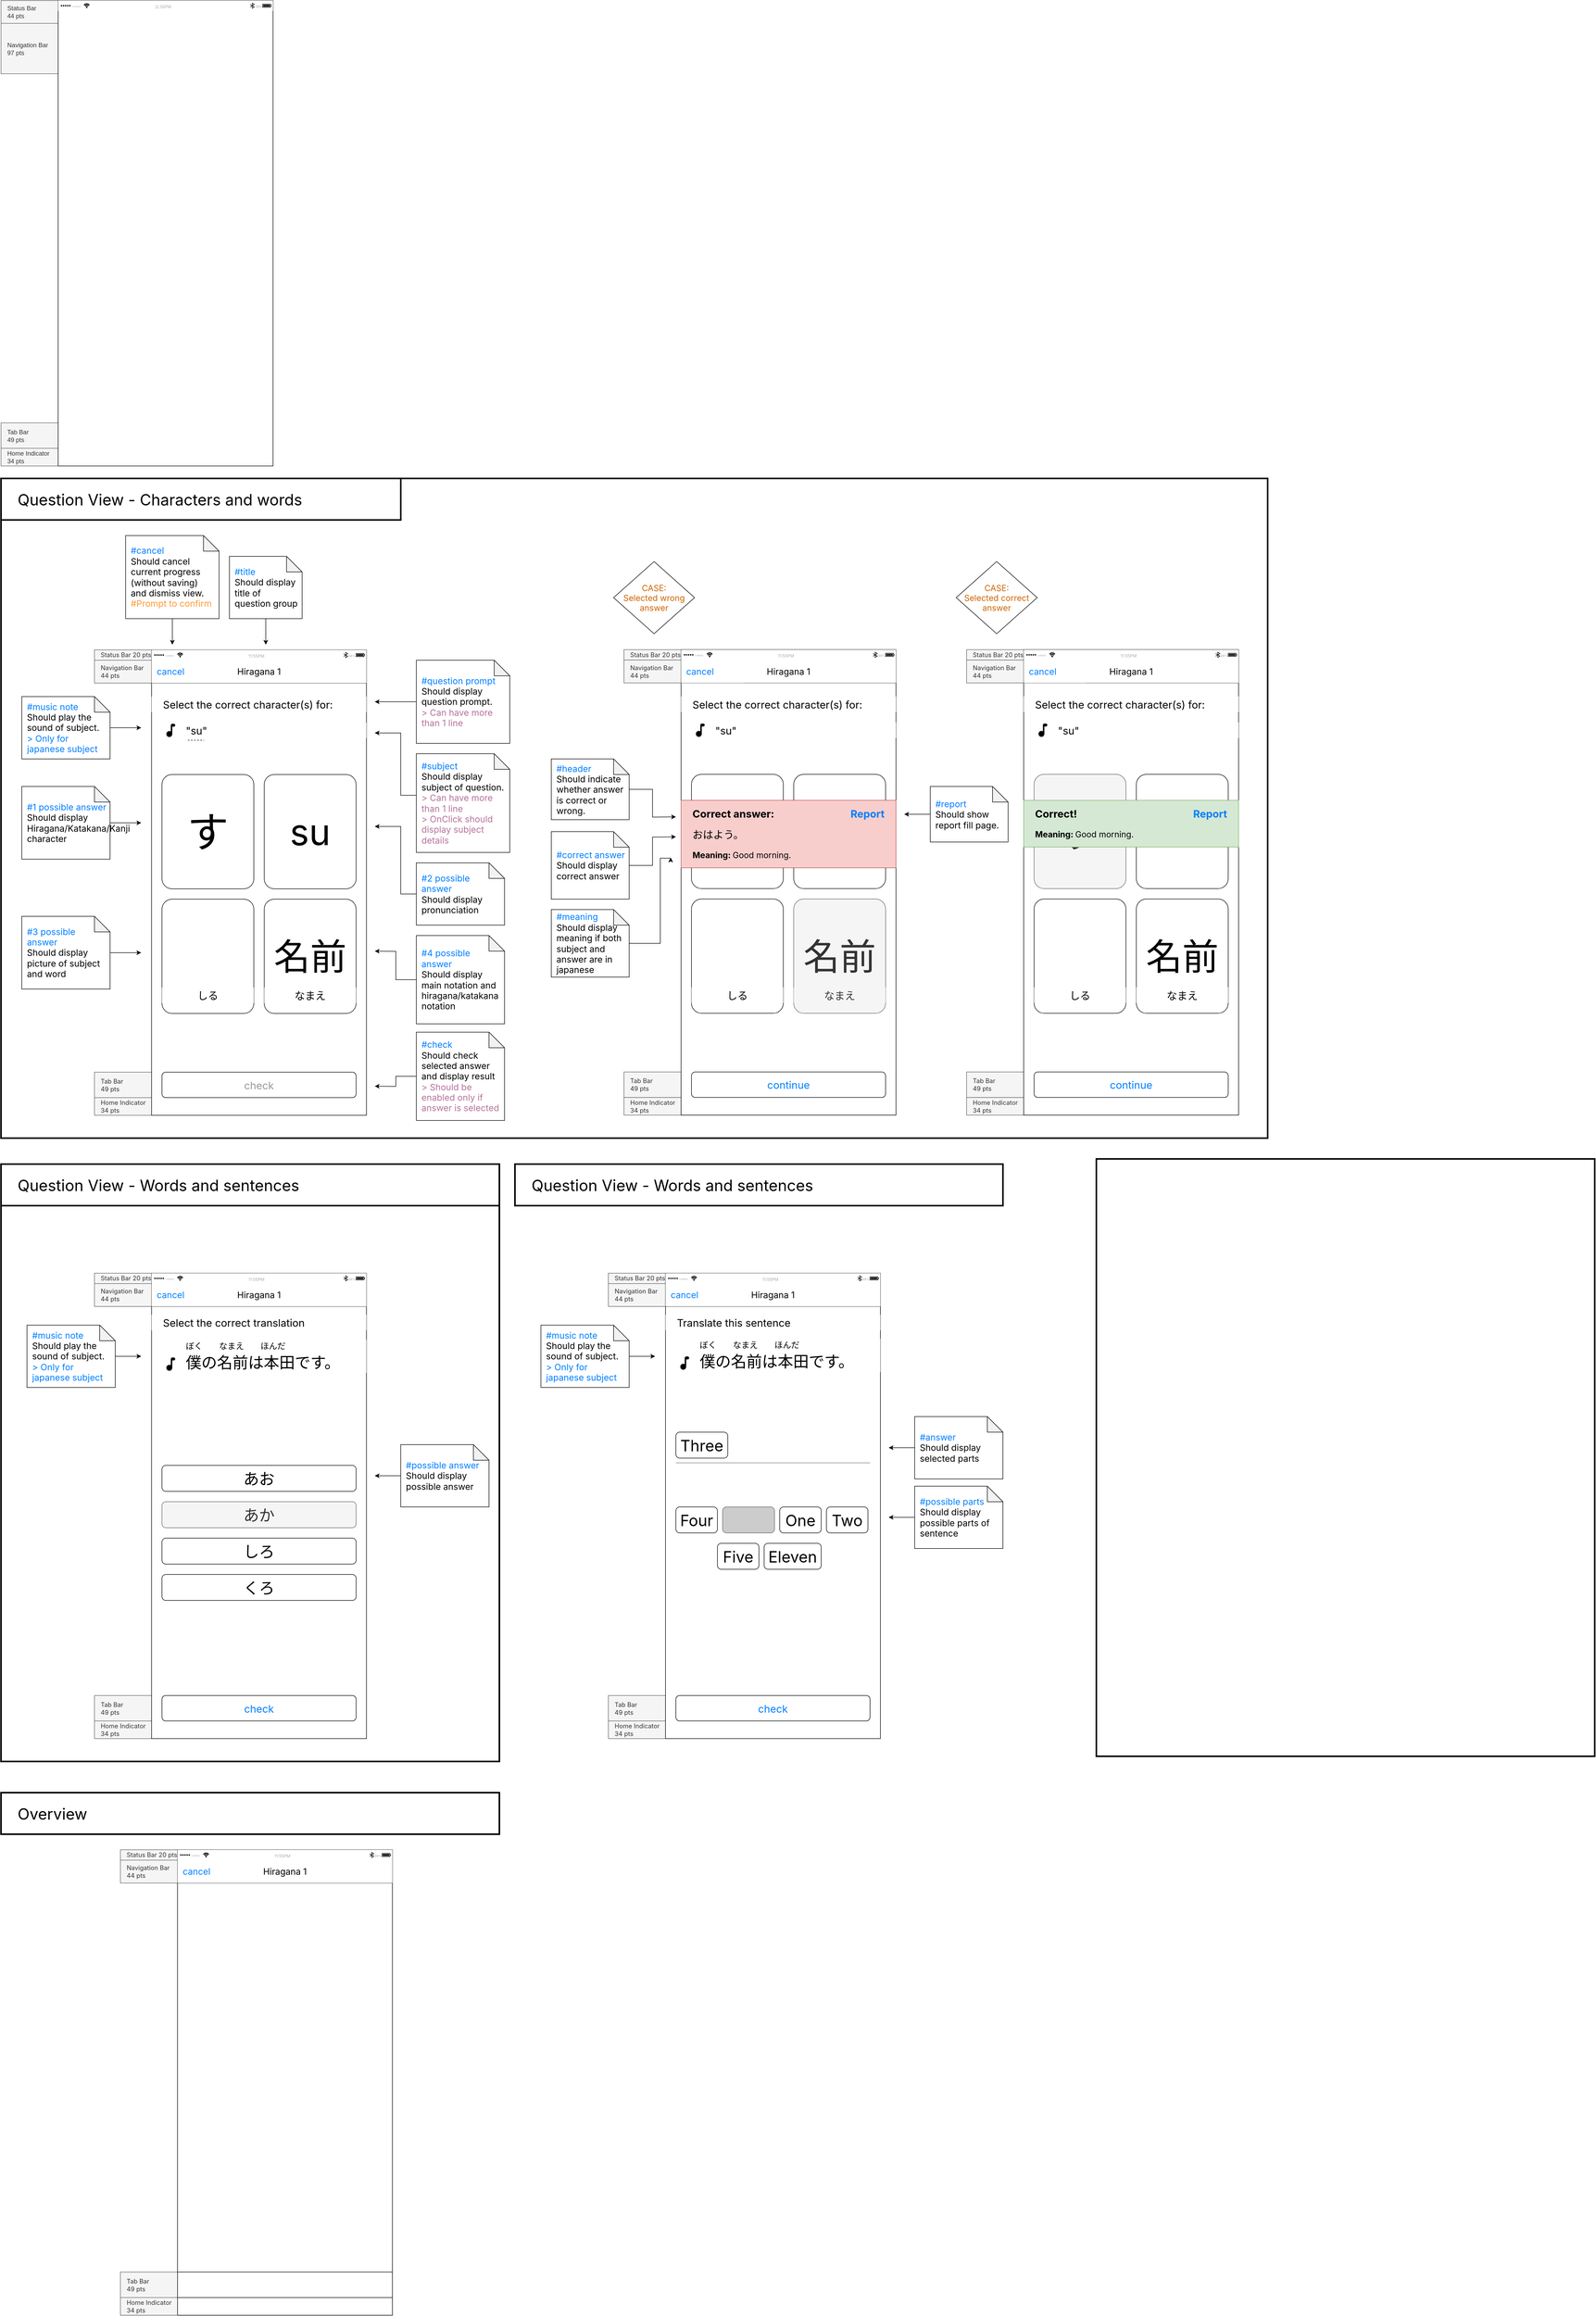 <mxfile version="12.5.8" type="device"><diagram id="MvgY2ZVxNfxDRMqhrt1e" name="Page-1"><mxGraphModel dx="12692" dy="8392" grid="1" gridSize="10" guides="1" tooltips="1" connect="1" arrows="1" fold="1" page="1" pageScale="1" pageWidth="2550" pageHeight="1100" math="0" shadow="0"><root><mxCell id="0"/><mxCell id="1" parent="0"/><mxCell id="ClyBSbVZd8xf-jPDybW0-291" value="" style="rounded=0;whiteSpace=wrap;html=1;labelBackgroundColor=none;strokeWidth=3;fontFamily=SF Pro Display;fontSize=30;align=center;" vertex="1" parent="1"><mxGeometry x="2140" y="1160" width="960" height="1150" as="geometry"/></mxCell><mxCell id="ClyBSbVZd8xf-jPDybW0-290" value="" style="rounded=0;whiteSpace=wrap;html=1;labelBackgroundColor=none;strokeWidth=3;fontFamily=SF Pro Display;fontSize=30;align=center;" vertex="1" parent="1"><mxGeometry x="30" y="1170" width="960" height="1150" as="geometry"/></mxCell><mxCell id="ClyBSbVZd8xf-jPDybW0-248" value="&lt;div style=&quot;font-size: 30px&quot;&gt;Question View - Words and sentences&lt;br style=&quot;font-size: 30px&quot;&gt;&lt;/div&gt;" style="rounded=0;whiteSpace=wrap;html=1;labelBackgroundColor=none;strokeColor=#000000;strokeWidth=3;fillColor=#ffffff;fontFamily=SF Pro Display;fontSize=30;fontColor=#000000;align=left;spacingLeft=30;" vertex="1" parent="1"><mxGeometry x="30" y="1170" width="960" height="80" as="geometry"/></mxCell><mxCell id="ClyBSbVZd8xf-jPDybW0-187" value="" style="rounded=0;whiteSpace=wrap;html=1;labelBackgroundColor=none;strokeColor=#000000;fillColor=#ffffff;fontFamily=SF Pro Display;fontSize=16;fontColor=#999999;align=center;strokeWidth=3;" vertex="1" parent="1"><mxGeometry x="30" y="-150" width="2440" height="1270" as="geometry"/></mxCell><mxCell id="ClyBSbVZd8xf-jPDybW0-23" value="" style="group;align=center;fontFamily=SF Pro Display;fontSize=70;strokeColor=none;fillColor=none;" vertex="1" connectable="0" parent="1"><mxGeometry x="210" y="180" width="524" height="896" as="geometry"/></mxCell><mxCell id="ClyBSbVZd8xf-jPDybW0-18" value="&lt;div&gt;Status Bar 20 pts&lt;/div&gt;" style="rounded=1;whiteSpace=wrap;html=1;arcSize=0;fillColor=#f5f5f5;strokeColor=#666666;fontColor=#333333;align=left;spacingLeft=10;fontFamily=SF Pro Display;" vertex="1" parent="ClyBSbVZd8xf-jPDybW0-23"><mxGeometry width="524" height="20" as="geometry"/></mxCell><mxCell id="ClyBSbVZd8xf-jPDybW0-19" value="&lt;div&gt;Navigation Bar&lt;/div&gt;&lt;div&gt;44 pts&lt;/div&gt;" style="rounded=1;whiteSpace=wrap;html=1;arcSize=0;fillColor=#f5f5f5;strokeColor=#666666;fontColor=#333333;align=left;spacingLeft=10;fontFamily=SF Pro Display;" vertex="1" parent="ClyBSbVZd8xf-jPDybW0-23"><mxGeometry y="20" width="524" height="44" as="geometry"/></mxCell><mxCell id="ClyBSbVZd8xf-jPDybW0-20" value="&lt;div&gt;Home Indicator&lt;/div&gt;&lt;div&gt;34 pts&lt;/div&gt;" style="rounded=1;whiteSpace=wrap;html=1;arcSize=0;fillColor=#f5f5f5;strokeColor=#666666;fontColor=#333333;align=left;spacingLeft=10;fontFamily=SF Pro Display;" vertex="1" parent="ClyBSbVZd8xf-jPDybW0-23"><mxGeometry y="862" width="524" height="34" as="geometry"/></mxCell><mxCell id="ClyBSbVZd8xf-jPDybW0-21" value="&lt;div&gt;Tab Bar&lt;br&gt;&lt;/div&gt;&lt;div&gt;49 pts&lt;/div&gt;" style="rounded=1;whiteSpace=wrap;html=1;arcSize=0;fillColor=#f5f5f5;strokeColor=#666666;fontColor=#333333;align=left;spacingLeft=10;fontFamily=SF Pro Display;" vertex="1" parent="ClyBSbVZd8xf-jPDybW0-23"><mxGeometry y="813" width="524" height="49" as="geometry"/></mxCell><mxCell id="ClyBSbVZd8xf-jPDybW0-22" value="" style="rounded=1;whiteSpace=wrap;html=1;arcSize=0;fontFamily=SF Pro Display;" vertex="1" parent="ClyBSbVZd8xf-jPDybW0-23"><mxGeometry x="110" width="414" height="896" as="geometry"/></mxCell><mxCell id="ClyBSbVZd8xf-jPDybW0-24" value="" style="rounded=0;whiteSpace=wrap;html=1;align=left;fontFamily=SF Pro Display;" vertex="1" parent="ClyBSbVZd8xf-jPDybW0-23"><mxGeometry x="110" width="414" height="64" as="geometry"/></mxCell><mxCell id="ClyBSbVZd8xf-jPDybW0-25" value="&lt;div style=&quot;font-size: 17px&quot;&gt;&lt;font style=&quot;font-size: 17px&quot;&gt;Hiragana 1&lt;br&gt;&lt;/font&gt;&lt;/div&gt;" style="rounded=0;whiteSpace=wrap;html=1;align=center;fontFamily=SF Pro Display;strokeColor=none;" vertex="1" parent="ClyBSbVZd8xf-jPDybW0-23"><mxGeometry x="110" y="20" width="414" height="44" as="geometry"/></mxCell><mxCell id="ClyBSbVZd8xf-jPDybW0-31" value="" style="html=1;strokeWidth=1;shadow=0;dashed=0;shape=mxgraph.ios7ui.appBar;fillColor=#ffffff;gradientColor=none;align=center;fontFamily=SF Pro Display;" vertex="1" parent="ClyBSbVZd8xf-jPDybW0-23"><mxGeometry x="110" width="414" height="20" as="geometry"/></mxCell><mxCell id="ClyBSbVZd8xf-jPDybW0-32" value="CARRIER" style="shape=rect;align=left;fontSize=8;spacingLeft=24;fontSize=4;fontColor=#aaaaaa;strokeColor=none;fillColor=none;spacingTop=4;fontFamily=SF Pro Display;" vertex="1" parent="ClyBSbVZd8xf-jPDybW0-31"><mxGeometry y="0.5" width="50" height="13" relative="1" as="geometry"><mxPoint y="-6.5" as="offset"/></mxGeometry></mxCell><mxCell id="ClyBSbVZd8xf-jPDybW0-33" value="11:55PM" style="shape=rect;fontSize=8;fontColor=#aaaaaa;strokeColor=none;fillColor=none;spacingTop=4;fontFamily=SF Pro Display;" vertex="1" parent="ClyBSbVZd8xf-jPDybW0-31"><mxGeometry x="0.5" y="0.5" width="50" height="13" relative="1" as="geometry"><mxPoint x="-30" y="-6.5" as="offset"/></mxGeometry></mxCell><mxCell id="ClyBSbVZd8xf-jPDybW0-34" value="98%" style="shape=rect;align=right;fontSize=8;spacingRight=19;fontSize=6;fontColor=#aaaaaa;strokeColor=none;fillColor=none;spacingTop=4;fontFamily=SF Pro Display;" vertex="1" parent="ClyBSbVZd8xf-jPDybW0-31"><mxGeometry x="1" y="0.5" width="45" height="13" relative="1" as="geometry"><mxPoint x="-45" y="-6.5" as="offset"/></mxGeometry></mxCell><mxCell id="ClyBSbVZd8xf-jPDybW0-36" value="cancel" style="rounded=0;whiteSpace=wrap;html=1;align=left;fontSize=17;spacingLeft=8;strokeColor=none;fontColor=#007FFF;fontFamily=SF Pro Display;" vertex="1" parent="ClyBSbVZd8xf-jPDybW0-23"><mxGeometry x="110" y="20" width="120" height="44" as="geometry"/></mxCell><mxCell id="ClyBSbVZd8xf-jPDybW0-39" value="Select the correct character(s) for: " style="rounded=0;whiteSpace=wrap;html=1;fontSize=20;fontColor=#000000;align=left;spacingLeft=20;spacingRight=20;strokeColor=none;fontFamily=SF Pro Display;" vertex="1" parent="ClyBSbVZd8xf-jPDybW0-23"><mxGeometry x="110" y="90" width="414" height="30" as="geometry"/></mxCell><mxCell id="ClyBSbVZd8xf-jPDybW0-40" value="&quot;su&quot;" style="rounded=0;whiteSpace=wrap;html=1;fontSize=20;fontColor=#000000;align=left;spacingLeft=10;spacingRight=20;strokeColor=none;fontFamily=SF Pro Display;dashed=1;" vertex="1" parent="ClyBSbVZd8xf-jPDybW0-23"><mxGeometry x="164" y="140" width="360" height="30" as="geometry"/></mxCell><mxCell id="ClyBSbVZd8xf-jPDybW0-43" value="&lt;font style=&quot;font-size: 80px&quot;&gt;す&lt;/font&gt;" style="rounded=1;whiteSpace=wrap;html=1;fontSize=17;fontColor=#000000;align=center;arcSize=11;fontFamily=SF Pro Display;" vertex="1" parent="ClyBSbVZd8xf-jPDybW0-23"><mxGeometry x="130" y="240" width="177" height="220" as="geometry"/></mxCell><mxCell id="ClyBSbVZd8xf-jPDybW0-50" value="" style="rounded=0;whiteSpace=wrap;html=1;fontSize=17;fontColor=#007FFF;align=left;spacingLeft=0;strokeColor=none;fontFamily=SF Pro Display;" vertex="1" parent="ClyBSbVZd8xf-jPDybW0-23"><mxGeometry x="130" y="133" width="34" height="34" as="geometry"/></mxCell><mxCell id="ClyBSbVZd8xf-jPDybW0-48" value="" style="shape=image;verticalLabelPosition=bottom;labelBackgroundColor=#ffffff;verticalAlign=top;aspect=fixed;imageAspect=0;image=data:image/png,iVBORw0KGgoAAAANSUhEUgAAACQAAAAkCAQAAABLCVATAAAArklEQVR4Ae3QAQYCQRSH8Q9AFGIvke0CdYkCAUSwCyARiukggQA6SXWKFQYwoIiaspLaBubNAOb3B+DjPaJJMgpUvYIMsRyN/UzTR+iI/dkJoXsjdEXINnaIE9LkYSFVrySDsJC/FEqhDhPWr41phYRmGOx7Rh7aYB3zNsTGCe1ihapYoYszc8Pb2Rmq8LZ3hrZ4G/BwHNZDYPkXKhGaf73csCBAmxErFFO6JFE8AenIwnq+n4adAAAAAElFTkSuQmCC;spacingLeft=0;strokeColor=none;fontFamily=SF Pro Display;" vertex="1" parent="ClyBSbVZd8xf-jPDybW0-23"><mxGeometry x="130" y="138" width="34" height="34" as="geometry"/></mxCell><mxCell id="ClyBSbVZd8xf-jPDybW0-62" value="&lt;font style=&quot;font-size: 70px&quot;&gt;su&lt;/font&gt;" style="rounded=1;whiteSpace=wrap;html=1;fontSize=17;fontColor=#000000;align=center;arcSize=11;fontFamily=SF Pro Display;" vertex="1" parent="ClyBSbVZd8xf-jPDybW0-23"><mxGeometry x="327" y="240" width="177" height="220" as="geometry"/></mxCell><mxCell id="ClyBSbVZd8xf-jPDybW0-63" value="" style="rounded=1;whiteSpace=wrap;html=1;fontSize=17;fontColor=#007FFF;align=center;arcSize=11;fontFamily=SF Pro Display;" vertex="1" parent="ClyBSbVZd8xf-jPDybW0-23"><mxGeometry x="130" y="480" width="177" height="220" as="geometry"/></mxCell><mxCell id="ClyBSbVZd8xf-jPDybW0-64" value="&lt;font style=&quot;font-size: 70px&quot;&gt;名前&lt;/font&gt;" style="rounded=1;whiteSpace=wrap;html=1;fontSize=17;fontColor=#000000;align=center;arcSize=11;fontFamily=SF Pro Display;" vertex="1" parent="ClyBSbVZd8xf-jPDybW0-23"><mxGeometry x="327" y="480" width="177" height="220" as="geometry"/></mxCell><mxCell id="ClyBSbVZd8xf-jPDybW0-70" value="" style="shape=image;html=1;verticalAlign=top;verticalLabelPosition=bottom;labelBackgroundColor=#ffffff;imageAspect=0;aspect=fixed;image=https://cdn0.iconfinder.com/data/icons/set-app-incredibles/24/Camera-01-128.png;fontFamily=SF Pro Display;fontSize=70;fontColor=#007FFF;align=center;" vertex="1" parent="ClyBSbVZd8xf-jPDybW0-23"><mxGeometry x="154.5" y="510" width="128" height="128" as="geometry"/></mxCell><mxCell id="ClyBSbVZd8xf-jPDybW0-71" value="しる" style="rounded=0;whiteSpace=wrap;html=1;fontFamily=SF Pro Display;fontSize=20;fontColor=#000000;align=center;strokeColor=none;" vertex="1" parent="ClyBSbVZd8xf-jPDybW0-23"><mxGeometry x="130" y="650" width="177" height="30" as="geometry"/></mxCell><mxCell id="ClyBSbVZd8xf-jPDybW0-72" value="なまえ" style="rounded=0;whiteSpace=wrap;html=1;fontFamily=SF Pro Display;fontSize=20;fontColor=#000000;align=center;strokeColor=none;" vertex="1" parent="ClyBSbVZd8xf-jPDybW0-23"><mxGeometry x="327" y="650" width="177" height="30" as="geometry"/></mxCell><mxCell id="ClyBSbVZd8xf-jPDybW0-84" value="check" style="rounded=1;whiteSpace=wrap;html=1;strokeColor=#000000;fillColor=none;fontFamily=SF Pro Display;fontSize=20;fontColor=#999999;align=center;" vertex="1" parent="ClyBSbVZd8xf-jPDybW0-23"><mxGeometry x="130" y="813" width="374" height="49" as="geometry"/></mxCell><mxCell id="ClyBSbVZd8xf-jPDybW0-178" value="" style="endArrow=none;dashed=1;html=1;fontFamily=SF Pro Display;fontSize=16;fontColor=#CC6600;" edge="1" parent="ClyBSbVZd8xf-jPDybW0-23"><mxGeometry width="50" height="50" relative="1" as="geometry"><mxPoint x="180" y="174" as="sourcePoint"/><mxPoint x="211" y="174" as="targetPoint"/></mxGeometry></mxCell><mxCell id="ClyBSbVZd8xf-jPDybW0-30" value="" style="group" vertex="1" connectable="0" parent="1"><mxGeometry x="30" y="-1070" width="524" height="896" as="geometry"/></mxCell><mxCell id="ClyBSbVZd8xf-jPDybW0-16" value="" style="group" vertex="1" connectable="0" parent="ClyBSbVZd8xf-jPDybW0-30"><mxGeometry width="524" height="896" as="geometry"/></mxCell><mxCell id="ClyBSbVZd8xf-jPDybW0-2" value="&lt;div&gt;Status Bar&lt;/div&gt;&lt;div&gt;44 pts&lt;/div&gt;" style="rounded=1;whiteSpace=wrap;html=1;arcSize=0;fillColor=#f5f5f5;strokeColor=#666666;fontColor=#333333;align=left;spacingLeft=10;" vertex="1" parent="ClyBSbVZd8xf-jPDybW0-16"><mxGeometry width="524" height="44" as="geometry"/></mxCell><mxCell id="ClyBSbVZd8xf-jPDybW0-5" value="&lt;div&gt;Navigation Bar&lt;/div&gt;&lt;div&gt;97 pts&lt;/div&gt;" style="rounded=1;whiteSpace=wrap;html=1;arcSize=0;fillColor=#f5f5f5;strokeColor=#666666;fontColor=#333333;align=left;spacingLeft=10;" vertex="1" parent="ClyBSbVZd8xf-jPDybW0-16"><mxGeometry y="44" width="524" height="97" as="geometry"/></mxCell><mxCell id="ClyBSbVZd8xf-jPDybW0-10" value="&lt;div&gt;Home Indicator&lt;/div&gt;&lt;div&gt;34 pts&lt;/div&gt;" style="rounded=1;whiteSpace=wrap;html=1;arcSize=0;fillColor=#f5f5f5;strokeColor=#666666;fontColor=#333333;align=left;spacingLeft=10;" vertex="1" parent="ClyBSbVZd8xf-jPDybW0-16"><mxGeometry y="862" width="524" height="34" as="geometry"/></mxCell><mxCell id="ClyBSbVZd8xf-jPDybW0-11" value="&lt;div&gt;Tab Bar&lt;br&gt;&lt;/div&gt;&lt;div&gt;49 pts&lt;/div&gt;" style="rounded=1;whiteSpace=wrap;html=1;arcSize=0;fillColor=#f5f5f5;strokeColor=#666666;fontColor=#333333;align=left;spacingLeft=10;" vertex="1" parent="ClyBSbVZd8xf-jPDybW0-16"><mxGeometry y="813" width="524" height="49" as="geometry"/></mxCell><mxCell id="ClyBSbVZd8xf-jPDybW0-1" value="" style="rounded=1;whiteSpace=wrap;html=1;arcSize=0;" vertex="1" parent="ClyBSbVZd8xf-jPDybW0-16"><mxGeometry x="110" width="414" height="896" as="geometry"/></mxCell><mxCell id="ClyBSbVZd8xf-jPDybW0-26" value="" style="html=1;strokeWidth=1;shadow=0;dashed=0;shape=mxgraph.ios7ui.appBar;fillColor=#ffffff;gradientColor=none;align=center;" vertex="1" parent="ClyBSbVZd8xf-jPDybW0-16"><mxGeometry x="110" width="414" height="20" as="geometry"/></mxCell><mxCell id="ClyBSbVZd8xf-jPDybW0-27" value="CARRIER" style="shape=rect;align=left;fontSize=8;spacingLeft=24;fontSize=4;fontColor=#aaaaaa;strokeColor=none;fillColor=none;spacingTop=4;" vertex="1" parent="ClyBSbVZd8xf-jPDybW0-26"><mxGeometry y="0.5" width="50" height="13" relative="1" as="geometry"><mxPoint y="-6.5" as="offset"/></mxGeometry></mxCell><mxCell id="ClyBSbVZd8xf-jPDybW0-28" value="11:55PM" style="shape=rect;fontSize=8;fontColor=#aaaaaa;strokeColor=none;fillColor=none;spacingTop=4;" vertex="1" parent="ClyBSbVZd8xf-jPDybW0-26"><mxGeometry x="0.5" y="0.5" width="50" height="13" relative="1" as="geometry"><mxPoint x="-30" y="-6.5" as="offset"/></mxGeometry></mxCell><mxCell id="ClyBSbVZd8xf-jPDybW0-29" value="98%" style="shape=rect;align=right;fontSize=8;spacingRight=19;fontSize=6;fontColor=#aaaaaa;strokeColor=none;fillColor=none;spacingTop=4;" vertex="1" parent="ClyBSbVZd8xf-jPDybW0-26"><mxGeometry x="1" y="0.5" width="45" height="13" relative="1" as="geometry"><mxPoint x="-45" y="-6.5" as="offset"/></mxGeometry></mxCell><mxCell id="ClyBSbVZd8xf-jPDybW0-54" style="edgeStyle=orthogonalEdgeStyle;rounded=0;orthogonalLoop=1;jettySize=auto;html=1;fontSize=20;fontColor=#007FFF;fontFamily=SF Pro Display;" edge="1" parent="1" source="ClyBSbVZd8xf-jPDybW0-37"><mxGeometry relative="1" as="geometry"><mxPoint x="360" y="170" as="targetPoint"/></mxGeometry></mxCell><mxCell id="ClyBSbVZd8xf-jPDybW0-37" value="&lt;div&gt;#cancel&lt;/div&gt;&lt;div&gt;&lt;font color=&quot;#000000&quot;&gt;Should cancel current progress (without saving) and dismiss view.&lt;/font&gt;&lt;/div&gt;&lt;div&gt;&lt;font color=&quot;#FF9933&quot;&gt;#Prompt to confirm&lt;/font&gt;&lt;br&gt;&lt;/div&gt;" style="shape=note;whiteSpace=wrap;html=1;backgroundOutline=1;darkOpacity=0.05;fontSize=17;fontColor=#007FFF;align=left;spacingLeft=8;spacingRight=8;fontFamily=SF Pro Display;" vertex="1" parent="1"><mxGeometry x="270" y="-40" width="180" height="160" as="geometry"/></mxCell><mxCell id="ClyBSbVZd8xf-jPDybW0-53" style="edgeStyle=orthogonalEdgeStyle;rounded=0;orthogonalLoop=1;jettySize=auto;html=1;fontSize=20;fontColor=#007FFF;fontFamily=SF Pro Display;" edge="1" parent="1" source="ClyBSbVZd8xf-jPDybW0-52"><mxGeometry relative="1" as="geometry"><mxPoint x="300" y="330" as="targetPoint"/></mxGeometry></mxCell><mxCell id="ClyBSbVZd8xf-jPDybW0-52" value="&lt;div&gt;#music note&lt;br&gt;&lt;/div&gt;&lt;div&gt;&lt;font color=&quot;#FF9933&quot;&gt;&lt;font color=&quot;#000000&quot;&gt;Should play the sound of subject.&lt;/font&gt;&lt;/font&gt;&lt;/div&gt;&amp;gt; Only for japanese subject" style="shape=note;whiteSpace=wrap;html=1;backgroundOutline=1;darkOpacity=0.05;fontSize=17;fontColor=#007FFF;align=left;spacingLeft=8;spacingRight=8;fontFamily=SF Pro Display;" vertex="1" parent="1"><mxGeometry x="70" y="270" width="170" height="120" as="geometry"/></mxCell><mxCell id="ClyBSbVZd8xf-jPDybW0-56" style="edgeStyle=orthogonalEdgeStyle;rounded=0;orthogonalLoop=1;jettySize=auto;html=1;fontSize=20;fontColor=#007FFF;fontFamily=SF Pro Display;" edge="1" parent="1" source="ClyBSbVZd8xf-jPDybW0-55"><mxGeometry relative="1" as="geometry"><mxPoint x="750" y="280" as="targetPoint"/></mxGeometry></mxCell><mxCell id="ClyBSbVZd8xf-jPDybW0-55" value="&lt;div&gt;#question prompt&lt;br&gt;&lt;/div&gt;&lt;div&gt;&lt;font color=&quot;#FF9933&quot;&gt;&lt;font color=&quot;#000000&quot;&gt;Should display question prompt.&lt;/font&gt;&lt;br&gt;&lt;/font&gt;&lt;/div&gt;&lt;div&gt;&lt;font color=&quot;#B5739D&quot;&gt;&amp;gt; Can have more than 1 line&lt;/font&gt;&lt;br&gt;&lt;/div&gt;" style="shape=note;whiteSpace=wrap;html=1;backgroundOutline=1;darkOpacity=0.05;fontSize=17;fontColor=#007FFF;align=left;spacingLeft=8;spacingRight=8;fontFamily=SF Pro Display;" vertex="1" parent="1"><mxGeometry x="830" y="200" width="180" height="160" as="geometry"/></mxCell><mxCell id="ClyBSbVZd8xf-jPDybW0-57" style="edgeStyle=orthogonalEdgeStyle;rounded=0;orthogonalLoop=1;jettySize=auto;html=1;fontSize=20;fontColor=#007FFF;fontFamily=SF Pro Display;" edge="1" parent="1" source="ClyBSbVZd8xf-jPDybW0-58"><mxGeometry relative="1" as="geometry"><mxPoint x="750" y="340" as="targetPoint"/><Array as="points"><mxPoint x="800" y="460"/><mxPoint x="800" y="340"/></Array></mxGeometry></mxCell><mxCell id="ClyBSbVZd8xf-jPDybW0-58" value="&lt;div&gt;#subject&lt;br&gt;&lt;/div&gt;&lt;div&gt;&lt;font color=&quot;#FF9933&quot;&gt;&lt;font color=&quot;#000000&quot;&gt;Should display subject of question.&lt;/font&gt;&lt;/font&gt;&lt;/div&gt;&lt;div&gt;&lt;font color=&quot;#B5739D&quot;&gt;&amp;gt; Can have more than 1 line&lt;/font&gt;&lt;/div&gt;&lt;div&gt;&lt;font color=&quot;#B5739D&quot;&gt;&amp;gt; OnClick should display subject details&lt;br&gt;&lt;/font&gt;&lt;/div&gt;" style="shape=note;whiteSpace=wrap;html=1;backgroundOutline=1;darkOpacity=0.05;fontSize=17;fontColor=#007FFF;align=left;spacingLeft=8;spacingRight=8;fontFamily=SF Pro Display;" vertex="1" parent="1"><mxGeometry x="830" y="380" width="180" height="190" as="geometry"/></mxCell><mxCell id="ClyBSbVZd8xf-jPDybW0-60" style="edgeStyle=orthogonalEdgeStyle;rounded=0;orthogonalLoop=1;jettySize=auto;html=1;fontSize=20;fontColor=#007FFF;fontFamily=SF Pro Display;" edge="1" parent="1" source="ClyBSbVZd8xf-jPDybW0-59"><mxGeometry relative="1" as="geometry"><mxPoint x="540" y="170" as="targetPoint"/></mxGeometry></mxCell><mxCell id="ClyBSbVZd8xf-jPDybW0-59" value="&lt;div&gt;#title&lt;/div&gt;&lt;font color=&quot;#FF9933&quot;&gt;&lt;font color=&quot;#000000&quot;&gt;Should display title of question group&lt;/font&gt;&lt;br&gt;&lt;/font&gt;" style="shape=note;whiteSpace=wrap;html=1;backgroundOutline=1;darkOpacity=0.05;fontSize=17;fontColor=#007FFF;align=left;spacingLeft=8;spacingRight=8;fontFamily=SF Pro Display;" vertex="1" parent="1"><mxGeometry x="470" width="140" height="120" as="geometry"/></mxCell><mxCell id="ClyBSbVZd8xf-jPDybW0-82" style="edgeStyle=orthogonalEdgeStyle;rounded=0;orthogonalLoop=1;jettySize=auto;html=1;fontFamily=SF Pro Display;fontSize=20;fontColor=#007FFF;" edge="1" parent="1" source="ClyBSbVZd8xf-jPDybW0-73"><mxGeometry relative="1" as="geometry"><mxPoint x="300" y="513" as="targetPoint"/></mxGeometry></mxCell><mxCell id="ClyBSbVZd8xf-jPDybW0-73" value="&lt;div&gt;#1 possible answer&lt;br&gt;&lt;/div&gt;&lt;font color=&quot;#B5739D&quot;&gt;&lt;font color=&quot;#000000&quot;&gt;Should display Hiragana/Katakana/Kanji character&lt;/font&gt;&lt;br&gt;&lt;/font&gt;" style="shape=note;whiteSpace=wrap;html=1;backgroundOutline=1;darkOpacity=0.05;fontSize=17;fontColor=#007FFF;align=left;spacingLeft=8;spacingRight=8;fontFamily=SF Pro Display;" vertex="1" parent="1"><mxGeometry x="70" y="443" width="170" height="140" as="geometry"/></mxCell><mxCell id="ClyBSbVZd8xf-jPDybW0-83" style="edgeStyle=orthogonalEdgeStyle;rounded=0;orthogonalLoop=1;jettySize=auto;html=1;fontFamily=SF Pro Display;fontSize=20;fontColor=#007FFF;" edge="1" parent="1" source="ClyBSbVZd8xf-jPDybW0-77"><mxGeometry relative="1" as="geometry"><mxPoint x="300" y="763" as="targetPoint"/></mxGeometry></mxCell><mxCell id="ClyBSbVZd8xf-jPDybW0-77" value="&lt;div&gt;#3 possible answer&lt;br&gt;&lt;/div&gt;&lt;font color=&quot;#B5739D&quot;&gt;&lt;font color=&quot;#000000&quot;&gt;Should display picture of subject and word&lt;/font&gt;&lt;br&gt;&lt;/font&gt;" style="shape=note;whiteSpace=wrap;html=1;backgroundOutline=1;darkOpacity=0.05;fontSize=17;fontColor=#007FFF;align=left;spacingLeft=8;spacingRight=8;fontFamily=SF Pro Display;" vertex="1" parent="1"><mxGeometry x="70" y="693" width="170" height="140" as="geometry"/></mxCell><mxCell id="ClyBSbVZd8xf-jPDybW0-79" style="edgeStyle=orthogonalEdgeStyle;rounded=0;orthogonalLoop=1;jettySize=auto;html=1;fontFamily=SF Pro Display;fontSize=20;fontColor=#007FFF;" edge="1" parent="1" source="ClyBSbVZd8xf-jPDybW0-78"><mxGeometry relative="1" as="geometry"><mxPoint x="750" y="520" as="targetPoint"/><Array as="points"><mxPoint x="800" y="650"/><mxPoint x="800" y="520"/></Array></mxGeometry></mxCell><mxCell id="ClyBSbVZd8xf-jPDybW0-78" value="&lt;div&gt;#2 possible answer&lt;br&gt;&lt;/div&gt;&lt;font color=&quot;#B5739D&quot;&gt;&lt;font color=&quot;#000000&quot;&gt;Should display pronunciation&lt;/font&gt;&lt;br&gt;&lt;/font&gt;" style="shape=note;whiteSpace=wrap;html=1;backgroundOutline=1;darkOpacity=0.05;fontSize=17;fontColor=#007FFF;align=left;spacingLeft=8;spacingRight=8;fontFamily=SF Pro Display;" vertex="1" parent="1"><mxGeometry x="830" y="590" width="170" height="120" as="geometry"/></mxCell><mxCell id="ClyBSbVZd8xf-jPDybW0-81" style="edgeStyle=orthogonalEdgeStyle;rounded=0;orthogonalLoop=1;jettySize=auto;html=1;fontFamily=SF Pro Display;fontSize=20;fontColor=#007FFF;" edge="1" parent="1" source="ClyBSbVZd8xf-jPDybW0-80"><mxGeometry relative="1" as="geometry"><mxPoint x="750" y="760" as="targetPoint"/></mxGeometry></mxCell><mxCell id="ClyBSbVZd8xf-jPDybW0-80" value="&lt;div&gt;#4 possible answer&lt;br&gt;&lt;/div&gt;&lt;font color=&quot;#B5739D&quot;&gt;&lt;font color=&quot;#000000&quot;&gt;Should display main notation and hiragana/katakana notation&lt;/font&gt;&lt;br&gt;&lt;/font&gt;" style="shape=note;whiteSpace=wrap;html=1;backgroundOutline=1;darkOpacity=0.05;fontSize=17;fontColor=#007FFF;align=left;spacingLeft=8;spacingRight=8;fontFamily=SF Pro Display;" vertex="1" parent="1"><mxGeometry x="830" y="730" width="170" height="170" as="geometry"/></mxCell><mxCell id="ClyBSbVZd8xf-jPDybW0-88" style="edgeStyle=orthogonalEdgeStyle;rounded=0;orthogonalLoop=1;jettySize=auto;html=1;fontFamily=SF Pro Display;fontSize=20;fontColor=#000000;" edge="1" parent="1" source="ClyBSbVZd8xf-jPDybW0-87"><mxGeometry relative="1" as="geometry"><mxPoint x="750" y="1020" as="targetPoint"/></mxGeometry></mxCell><mxCell id="ClyBSbVZd8xf-jPDybW0-87" value="&lt;div&gt;#check&lt;br&gt;&lt;/div&gt;&lt;div&gt;&lt;font color=&quot;#B5739D&quot;&gt;&lt;font color=&quot;#000000&quot;&gt;Should check selected answer and display result&lt;/font&gt;&lt;br&gt;&lt;/font&gt;&lt;/div&gt;&lt;div&gt;&lt;font color=&quot;#B5739D&quot;&gt;&amp;gt; Should be enabled only if answer is selected&lt;/font&gt;&lt;br&gt;&lt;/div&gt;" style="shape=note;whiteSpace=wrap;html=1;backgroundOutline=1;darkOpacity=0.05;fontSize=17;fontColor=#007FFF;align=left;spacingLeft=8;spacingRight=8;fontFamily=SF Pro Display;" vertex="1" parent="1"><mxGeometry x="830" y="916" width="170" height="170" as="geometry"/></mxCell><mxCell id="ClyBSbVZd8xf-jPDybW0-89" value="" style="group;align=center;fontFamily=SF Pro Display;fontSize=70;strokeColor=none;fillColor=none;" vertex="1" connectable="0" parent="1"><mxGeometry x="1270" y="179.65" width="567" height="896" as="geometry"/></mxCell><mxCell id="ClyBSbVZd8xf-jPDybW0-90" value="&lt;div&gt;Status Bar 20 pts&lt;/div&gt;" style="rounded=1;whiteSpace=wrap;html=1;arcSize=0;fillColor=#f5f5f5;strokeColor=#666666;fontColor=#333333;align=left;spacingLeft=10;fontFamily=SF Pro Display;" vertex="1" parent="ClyBSbVZd8xf-jPDybW0-89"><mxGeometry x="-40" width="524" height="20" as="geometry"/></mxCell><mxCell id="ClyBSbVZd8xf-jPDybW0-91" value="&lt;div&gt;Navigation Bar&lt;/div&gt;&lt;div&gt;44 pts&lt;/div&gt;" style="rounded=1;whiteSpace=wrap;html=1;arcSize=0;fillColor=#f5f5f5;strokeColor=#666666;fontColor=#333333;align=left;spacingLeft=10;fontFamily=SF Pro Display;" vertex="1" parent="ClyBSbVZd8xf-jPDybW0-89"><mxGeometry x="-40" y="20" width="524" height="44" as="geometry"/></mxCell><mxCell id="ClyBSbVZd8xf-jPDybW0-92" value="&lt;div&gt;Home Indicator&lt;/div&gt;&lt;div&gt;34 pts&lt;/div&gt;" style="rounded=1;whiteSpace=wrap;html=1;arcSize=0;fillColor=#f5f5f5;strokeColor=#666666;fontColor=#333333;align=left;spacingLeft=10;fontFamily=SF Pro Display;" vertex="1" parent="ClyBSbVZd8xf-jPDybW0-89"><mxGeometry x="-40" y="862" width="524" height="34" as="geometry"/></mxCell><mxCell id="ClyBSbVZd8xf-jPDybW0-93" value="&lt;div&gt;Tab Bar&lt;br&gt;&lt;/div&gt;&lt;div&gt;49 pts&lt;/div&gt;" style="rounded=1;whiteSpace=wrap;html=1;arcSize=0;fillColor=#f5f5f5;strokeColor=#666666;fontColor=#333333;align=left;spacingLeft=10;fontFamily=SF Pro Display;" vertex="1" parent="ClyBSbVZd8xf-jPDybW0-89"><mxGeometry x="-40" y="813" width="524" height="49" as="geometry"/></mxCell><mxCell id="ClyBSbVZd8xf-jPDybW0-94" value="" style="rounded=1;whiteSpace=wrap;html=1;arcSize=0;fontFamily=SF Pro Display;" vertex="1" parent="ClyBSbVZd8xf-jPDybW0-89"><mxGeometry x="70" width="414" height="896" as="geometry"/></mxCell><mxCell id="ClyBSbVZd8xf-jPDybW0-95" value="" style="rounded=0;whiteSpace=wrap;html=1;align=left;fontFamily=SF Pro Display;" vertex="1" parent="ClyBSbVZd8xf-jPDybW0-89"><mxGeometry x="70" width="414" height="64" as="geometry"/></mxCell><mxCell id="ClyBSbVZd8xf-jPDybW0-96" value="&lt;div style=&quot;font-size: 17px&quot;&gt;&lt;font style=&quot;font-size: 17px&quot;&gt;Hiragana 1&lt;br&gt;&lt;/font&gt;&lt;/div&gt;" style="rounded=0;whiteSpace=wrap;html=1;align=center;fontFamily=SF Pro Display;strokeColor=none;" vertex="1" parent="ClyBSbVZd8xf-jPDybW0-89"><mxGeometry x="70" y="20" width="414" height="44" as="geometry"/></mxCell><mxCell id="ClyBSbVZd8xf-jPDybW0-97" value="" style="html=1;strokeWidth=1;shadow=0;dashed=0;shape=mxgraph.ios7ui.appBar;fillColor=#ffffff;gradientColor=none;align=center;fontFamily=SF Pro Display;" vertex="1" parent="ClyBSbVZd8xf-jPDybW0-89"><mxGeometry x="70" width="414" height="20" as="geometry"/></mxCell><mxCell id="ClyBSbVZd8xf-jPDybW0-98" value="CARRIER" style="shape=rect;align=left;fontSize=8;spacingLeft=24;fontSize=4;fontColor=#aaaaaa;strokeColor=none;fillColor=none;spacingTop=4;fontFamily=SF Pro Display;" vertex="1" parent="ClyBSbVZd8xf-jPDybW0-97"><mxGeometry y="0.5" width="50" height="13" relative="1" as="geometry"><mxPoint y="-6.5" as="offset"/></mxGeometry></mxCell><mxCell id="ClyBSbVZd8xf-jPDybW0-99" value="11:55PM" style="shape=rect;fontSize=8;fontColor=#aaaaaa;strokeColor=none;fillColor=none;spacingTop=4;fontFamily=SF Pro Display;" vertex="1" parent="ClyBSbVZd8xf-jPDybW0-97"><mxGeometry x="0.5" y="0.5" width="50" height="13" relative="1" as="geometry"><mxPoint x="-30" y="-6.5" as="offset"/></mxGeometry></mxCell><mxCell id="ClyBSbVZd8xf-jPDybW0-100" value="98%" style="shape=rect;align=right;fontSize=8;spacingRight=19;fontSize=6;fontColor=#aaaaaa;strokeColor=none;fillColor=none;spacingTop=4;fontFamily=SF Pro Display;" vertex="1" parent="ClyBSbVZd8xf-jPDybW0-97"><mxGeometry x="1" y="0.5" width="45" height="13" relative="1" as="geometry"><mxPoint x="-45" y="-6.5" as="offset"/></mxGeometry></mxCell><mxCell id="ClyBSbVZd8xf-jPDybW0-101" value="cancel" style="rounded=0;whiteSpace=wrap;html=1;align=left;fontSize=17;spacingLeft=8;strokeColor=none;fontColor=#007FFF;fontFamily=SF Pro Display;" vertex="1" parent="ClyBSbVZd8xf-jPDybW0-89"><mxGeometry x="70" y="20" width="120" height="44" as="geometry"/></mxCell><mxCell id="ClyBSbVZd8xf-jPDybW0-102" value="Select the correct character(s) for: " style="rounded=0;whiteSpace=wrap;html=1;fontSize=20;fontColor=#000000;align=left;spacingLeft=20;spacingRight=20;strokeColor=none;fontFamily=SF Pro Display;" vertex="1" parent="ClyBSbVZd8xf-jPDybW0-89"><mxGeometry x="70" y="90" width="414" height="30" as="geometry"/></mxCell><mxCell id="ClyBSbVZd8xf-jPDybW0-103" value="&quot;su&quot;" style="rounded=0;whiteSpace=wrap;html=1;fontSize=20;fontColor=#000000;align=left;spacingLeft=10;spacingRight=20;strokeColor=none;fontFamily=SF Pro Display;" vertex="1" parent="ClyBSbVZd8xf-jPDybW0-89"><mxGeometry x="124" y="140" width="360" height="30" as="geometry"/></mxCell><mxCell id="ClyBSbVZd8xf-jPDybW0-104" value="&lt;font style=&quot;font-size: 80px&quot;&gt;す&lt;/font&gt;" style="rounded=1;whiteSpace=wrap;html=1;fontSize=17;fontColor=#000000;align=center;arcSize=11;fontFamily=SF Pro Display;" vertex="1" parent="ClyBSbVZd8xf-jPDybW0-89"><mxGeometry x="90" y="240" width="177" height="220" as="geometry"/></mxCell><mxCell id="ClyBSbVZd8xf-jPDybW0-105" value="" style="rounded=0;whiteSpace=wrap;html=1;fontSize=17;fontColor=#007FFF;align=left;spacingLeft=0;strokeColor=none;fontFamily=SF Pro Display;" vertex="1" parent="ClyBSbVZd8xf-jPDybW0-89"><mxGeometry x="90" y="133" width="34" height="34" as="geometry"/></mxCell><mxCell id="ClyBSbVZd8xf-jPDybW0-106" value="" style="shape=image;verticalLabelPosition=bottom;labelBackgroundColor=#ffffff;verticalAlign=top;aspect=fixed;imageAspect=0;image=data:image/png,iVBORw0KGgoAAAANSUhEUgAAACQAAAAkCAQAAABLCVATAAAArklEQVR4Ae3QAQYCQRSH8Q9AFGIvke0CdYkCAUSwCyARiukggQA6SXWKFQYwoIiaspLaBubNAOb3B+DjPaJJMgpUvYIMsRyN/UzTR+iI/dkJoXsjdEXINnaIE9LkYSFVrySDsJC/FEqhDhPWr41phYRmGOx7Rh7aYB3zNsTGCe1ihapYoYszc8Pb2Rmq8LZ3hrZ4G/BwHNZDYPkXKhGaf73csCBAmxErFFO6JFE8AenIwnq+n4adAAAAAElFTkSuQmCC;spacingLeft=0;strokeColor=none;fontFamily=SF Pro Display;" vertex="1" parent="ClyBSbVZd8xf-jPDybW0-89"><mxGeometry x="90" y="138" width="34" height="34" as="geometry"/></mxCell><mxCell id="ClyBSbVZd8xf-jPDybW0-107" value="&lt;font style=&quot;font-size: 70px&quot;&gt;su&lt;/font&gt;" style="rounded=1;whiteSpace=wrap;html=1;fontSize=17;fontColor=#000000;align=center;arcSize=11;fontFamily=SF Pro Display;" vertex="1" parent="ClyBSbVZd8xf-jPDybW0-89"><mxGeometry x="287" y="240" width="177" height="220" as="geometry"/></mxCell><mxCell id="ClyBSbVZd8xf-jPDybW0-108" value="" style="rounded=1;whiteSpace=wrap;html=1;fontSize=17;fontColor=#007FFF;align=center;arcSize=11;fontFamily=SF Pro Display;" vertex="1" parent="ClyBSbVZd8xf-jPDybW0-89"><mxGeometry x="90" y="480" width="177" height="220" as="geometry"/></mxCell><mxCell id="ClyBSbVZd8xf-jPDybW0-109" value="&lt;font style=&quot;font-size: 70px&quot;&gt;名前&lt;/font&gt;" style="rounded=1;whiteSpace=wrap;html=1;fontSize=17;fontColor=#333333;align=center;arcSize=11;fontFamily=SF Pro Display;fillColor=#f5f5f5;strokeColor=#666666;" vertex="1" parent="ClyBSbVZd8xf-jPDybW0-89"><mxGeometry x="287" y="480" width="177" height="220" as="geometry"/></mxCell><mxCell id="ClyBSbVZd8xf-jPDybW0-110" value="" style="shape=image;html=1;verticalAlign=top;verticalLabelPosition=bottom;labelBackgroundColor=#ffffff;imageAspect=0;aspect=fixed;image=https://cdn0.iconfinder.com/data/icons/set-app-incredibles/24/Camera-01-128.png;fontFamily=SF Pro Display;fontSize=70;fontColor=#007FFF;align=center;" vertex="1" parent="ClyBSbVZd8xf-jPDybW0-89"><mxGeometry x="114.5" y="510" width="128" height="128" as="geometry"/></mxCell><mxCell id="ClyBSbVZd8xf-jPDybW0-111" value="しる" style="rounded=0;whiteSpace=wrap;html=1;fontFamily=SF Pro Display;fontSize=20;fontColor=#000000;align=center;strokeColor=none;" vertex="1" parent="ClyBSbVZd8xf-jPDybW0-89"><mxGeometry x="90" y="650" width="177" height="30" as="geometry"/></mxCell><mxCell id="ClyBSbVZd8xf-jPDybW0-112" value="なまえ" style="rounded=0;whiteSpace=wrap;html=1;fontFamily=SF Pro Display;fontSize=20;fontColor=#333333;align=center;strokeColor=none;fillColor=#f5f5f5;" vertex="1" parent="ClyBSbVZd8xf-jPDybW0-89"><mxGeometry x="287" y="650" width="177" height="30" as="geometry"/></mxCell><mxCell id="ClyBSbVZd8xf-jPDybW0-134" value="" style="rounded=0;whiteSpace=wrap;html=1;strokeColor=#b85450;fillColor=#f8cecc;fontFamily=SF Pro Display;fontSize=20;align=center;" vertex="1" parent="ClyBSbVZd8xf-jPDybW0-89"><mxGeometry x="70" y="290" width="414" height="130" as="geometry"/></mxCell><mxCell id="ClyBSbVZd8xf-jPDybW0-135" value="Correct answer:" style="rounded=0;whiteSpace=wrap;html=1;strokeColor=none;fillColor=none;fontFamily=SF Pro Display;fontSize=20;fontColor=#000000;align=left;spacingLeft=20;fontStyle=1" vertex="1" parent="ClyBSbVZd8xf-jPDybW0-89"><mxGeometry x="70" y="300" width="260" height="30" as="geometry"/></mxCell><mxCell id="ClyBSbVZd8xf-jPDybW0-136" value="おはよう。" style="rounded=0;whiteSpace=wrap;html=1;strokeColor=none;fillColor=none;fontFamily=SF Pro Display;fontSize=20;fontColor=#000000;align=left;spacingLeft=20;" vertex="1" parent="ClyBSbVZd8xf-jPDybW0-89"><mxGeometry x="70" y="340" width="414" height="30" as="geometry"/></mxCell><mxCell id="ClyBSbVZd8xf-jPDybW0-113" value="continue" style="rounded=1;whiteSpace=wrap;html=1;strokeColor=#000000;fillColor=none;fontFamily=SF Pro Display;fontSize=20;fontColor=#007FFF;align=center;" vertex="1" parent="ClyBSbVZd8xf-jPDybW0-89"><mxGeometry x="90" y="813" width="374" height="49" as="geometry"/></mxCell><mxCell id="ClyBSbVZd8xf-jPDybW0-138" value="&lt;div align=&quot;right&quot;&gt;Report&lt;/div&gt;" style="rounded=0;whiteSpace=wrap;html=1;strokeColor=none;fillColor=none;fontFamily=SF Pro Display;fontSize=20;fontColor=#007FFF;align=right;spacingLeft=20;fontStyle=1;spacingRight=20;" vertex="1" parent="ClyBSbVZd8xf-jPDybW0-89"><mxGeometry x="380" y="300" width="104" height="30" as="geometry"/></mxCell><mxCell id="ClyBSbVZd8xf-jPDybW0-139" value="Meaning: &lt;span style=&quot;font-weight: normal; font-size: 16px;&quot;&gt;Good morning.&lt;/span&gt;" style="rounded=0;whiteSpace=wrap;html=1;strokeColor=none;fillColor=none;fontFamily=SF Pro Display;fontSize=16;fontColor=#000000;align=left;spacingLeft=20;fontStyle=1" vertex="1" parent="ClyBSbVZd8xf-jPDybW0-89"><mxGeometry x="70" y="380" width="260" height="30" as="geometry"/></mxCell><mxCell id="ClyBSbVZd8xf-jPDybW0-141" value="&lt;div&gt;CASE: &lt;br&gt;&lt;/div&gt;&lt;div&gt;Selected wrong answer&lt;/div&gt;" style="rhombus;whiteSpace=wrap;html=1;strokeColor=#000000;fillColor=#ffffff;fontFamily=SF Pro Display;fontSize=16;fontColor=#CC6600;align=center;labelBackgroundColor=none;" vertex="1" parent="1"><mxGeometry x="1210" y="10" width="156" height="139" as="geometry"/></mxCell><mxCell id="ClyBSbVZd8xf-jPDybW0-145" value="" style="group;align=center;fontFamily=SF Pro Display;fontSize=70;strokeColor=none;fillColor=none;" vertex="1" connectable="0" parent="1"><mxGeometry x="1890" y="179.65" width="567" height="896" as="geometry"/></mxCell><mxCell id="ClyBSbVZd8xf-jPDybW0-146" value="&lt;div&gt;Status Bar 20 pts&lt;/div&gt;" style="rounded=1;whiteSpace=wrap;html=1;arcSize=0;fillColor=#f5f5f5;strokeColor=#666666;fontColor=#333333;align=left;spacingLeft=10;fontFamily=SF Pro Display;" vertex="1" parent="ClyBSbVZd8xf-jPDybW0-145"><mxGeometry width="524" height="20" as="geometry"/></mxCell><mxCell id="ClyBSbVZd8xf-jPDybW0-147" value="&lt;div&gt;Navigation Bar&lt;/div&gt;&lt;div&gt;44 pts&lt;/div&gt;" style="rounded=1;whiteSpace=wrap;html=1;arcSize=0;fillColor=#f5f5f5;strokeColor=#666666;fontColor=#333333;align=left;spacingLeft=10;fontFamily=SF Pro Display;" vertex="1" parent="ClyBSbVZd8xf-jPDybW0-145"><mxGeometry y="20" width="524" height="44" as="geometry"/></mxCell><mxCell id="ClyBSbVZd8xf-jPDybW0-148" value="&lt;div&gt;Home Indicator&lt;/div&gt;&lt;div&gt;34 pts&lt;/div&gt;" style="rounded=1;whiteSpace=wrap;html=1;arcSize=0;fillColor=#f5f5f5;strokeColor=#666666;fontColor=#333333;align=left;spacingLeft=10;fontFamily=SF Pro Display;" vertex="1" parent="ClyBSbVZd8xf-jPDybW0-145"><mxGeometry y="862" width="524" height="34" as="geometry"/></mxCell><mxCell id="ClyBSbVZd8xf-jPDybW0-149" value="&lt;div&gt;Tab Bar&lt;br&gt;&lt;/div&gt;&lt;div&gt;49 pts&lt;/div&gt;" style="rounded=1;whiteSpace=wrap;html=1;arcSize=0;fillColor=#f5f5f5;strokeColor=#666666;fontColor=#333333;align=left;spacingLeft=10;fontFamily=SF Pro Display;" vertex="1" parent="ClyBSbVZd8xf-jPDybW0-145"><mxGeometry y="813" width="524" height="49" as="geometry"/></mxCell><mxCell id="ClyBSbVZd8xf-jPDybW0-150" value="" style="rounded=1;whiteSpace=wrap;html=1;arcSize=0;fontFamily=SF Pro Display;" vertex="1" parent="ClyBSbVZd8xf-jPDybW0-145"><mxGeometry x="110" width="414" height="896" as="geometry"/></mxCell><mxCell id="ClyBSbVZd8xf-jPDybW0-151" value="" style="rounded=0;whiteSpace=wrap;html=1;align=left;fontFamily=SF Pro Display;" vertex="1" parent="ClyBSbVZd8xf-jPDybW0-145"><mxGeometry x="110" width="414" height="64" as="geometry"/></mxCell><mxCell id="ClyBSbVZd8xf-jPDybW0-152" value="&lt;div style=&quot;font-size: 17px&quot;&gt;&lt;font style=&quot;font-size: 17px&quot;&gt;Hiragana 1&lt;br&gt;&lt;/font&gt;&lt;/div&gt;" style="rounded=0;whiteSpace=wrap;html=1;align=center;fontFamily=SF Pro Display;strokeColor=none;" vertex="1" parent="ClyBSbVZd8xf-jPDybW0-145"><mxGeometry x="110" y="20" width="414" height="44" as="geometry"/></mxCell><mxCell id="ClyBSbVZd8xf-jPDybW0-153" value="" style="html=1;strokeWidth=1;shadow=0;dashed=0;shape=mxgraph.ios7ui.appBar;fillColor=#ffffff;gradientColor=none;align=center;fontFamily=SF Pro Display;" vertex="1" parent="ClyBSbVZd8xf-jPDybW0-145"><mxGeometry x="110" width="414" height="20" as="geometry"/></mxCell><mxCell id="ClyBSbVZd8xf-jPDybW0-154" value="CARRIER" style="shape=rect;align=left;fontSize=8;spacingLeft=24;fontSize=4;fontColor=#aaaaaa;strokeColor=none;fillColor=none;spacingTop=4;fontFamily=SF Pro Display;" vertex="1" parent="ClyBSbVZd8xf-jPDybW0-153"><mxGeometry y="0.5" width="50" height="13" relative="1" as="geometry"><mxPoint y="-6.5" as="offset"/></mxGeometry></mxCell><mxCell id="ClyBSbVZd8xf-jPDybW0-155" value="11:55PM" style="shape=rect;fontSize=8;fontColor=#aaaaaa;strokeColor=none;fillColor=none;spacingTop=4;fontFamily=SF Pro Display;" vertex="1" parent="ClyBSbVZd8xf-jPDybW0-153"><mxGeometry x="0.5" y="0.5" width="50" height="13" relative="1" as="geometry"><mxPoint x="-30" y="-6.5" as="offset"/></mxGeometry></mxCell><mxCell id="ClyBSbVZd8xf-jPDybW0-156" value="98%" style="shape=rect;align=right;fontSize=8;spacingRight=19;fontSize=6;fontColor=#aaaaaa;strokeColor=none;fillColor=none;spacingTop=4;fontFamily=SF Pro Display;" vertex="1" parent="ClyBSbVZd8xf-jPDybW0-153"><mxGeometry x="1" y="0.5" width="45" height="13" relative="1" as="geometry"><mxPoint x="-45" y="-6.5" as="offset"/></mxGeometry></mxCell><mxCell id="ClyBSbVZd8xf-jPDybW0-157" value="cancel" style="rounded=0;whiteSpace=wrap;html=1;align=left;fontSize=17;spacingLeft=8;strokeColor=none;fontColor=#007FFF;fontFamily=SF Pro Display;" vertex="1" parent="ClyBSbVZd8xf-jPDybW0-145"><mxGeometry x="110" y="20" width="120" height="44" as="geometry"/></mxCell><mxCell id="ClyBSbVZd8xf-jPDybW0-158" value="Select the correct character(s) for: " style="rounded=0;whiteSpace=wrap;html=1;fontSize=20;fontColor=#000000;align=left;spacingLeft=20;spacingRight=20;strokeColor=none;fontFamily=SF Pro Display;" vertex="1" parent="ClyBSbVZd8xf-jPDybW0-145"><mxGeometry x="110" y="90" width="414" height="30" as="geometry"/></mxCell><mxCell id="ClyBSbVZd8xf-jPDybW0-159" value="&quot;su&quot;" style="rounded=0;whiteSpace=wrap;html=1;fontSize=20;fontColor=#000000;align=left;spacingLeft=10;spacingRight=20;strokeColor=none;fontFamily=SF Pro Display;" vertex="1" parent="ClyBSbVZd8xf-jPDybW0-145"><mxGeometry x="164" y="140" width="360" height="30" as="geometry"/></mxCell><mxCell id="ClyBSbVZd8xf-jPDybW0-160" value="&lt;font style=&quot;font-size: 80px&quot;&gt;す&lt;/font&gt;" style="rounded=1;whiteSpace=wrap;html=1;fontSize=17;fontColor=#333333;align=center;arcSize=11;fontFamily=SF Pro Display;fillColor=#f5f5f5;strokeColor=#666666;" vertex="1" parent="ClyBSbVZd8xf-jPDybW0-145"><mxGeometry x="130" y="240" width="177" height="220" as="geometry"/></mxCell><mxCell id="ClyBSbVZd8xf-jPDybW0-161" value="" style="rounded=0;whiteSpace=wrap;html=1;fontSize=17;fontColor=#007FFF;align=left;spacingLeft=0;strokeColor=none;fontFamily=SF Pro Display;" vertex="1" parent="ClyBSbVZd8xf-jPDybW0-145"><mxGeometry x="130" y="133" width="34" height="34" as="geometry"/></mxCell><mxCell id="ClyBSbVZd8xf-jPDybW0-162" value="" style="shape=image;verticalLabelPosition=bottom;labelBackgroundColor=#ffffff;verticalAlign=top;aspect=fixed;imageAspect=0;image=data:image/png,iVBORw0KGgoAAAANSUhEUgAAACQAAAAkCAQAAABLCVATAAAArklEQVR4Ae3QAQYCQRSH8Q9AFGIvke0CdYkCAUSwCyARiukggQA6SXWKFQYwoIiaspLaBubNAOb3B+DjPaJJMgpUvYIMsRyN/UzTR+iI/dkJoXsjdEXINnaIE9LkYSFVrySDsJC/FEqhDhPWr41phYRmGOx7Rh7aYB3zNsTGCe1ihapYoYszc8Pb2Rmq8LZ3hrZ4G/BwHNZDYPkXKhGaf73csCBAmxErFFO6JFE8AenIwnq+n4adAAAAAElFTkSuQmCC;spacingLeft=0;strokeColor=none;fontFamily=SF Pro Display;" vertex="1" parent="ClyBSbVZd8xf-jPDybW0-145"><mxGeometry x="130" y="138" width="34" height="34" as="geometry"/></mxCell><mxCell id="ClyBSbVZd8xf-jPDybW0-163" value="&lt;font style=&quot;font-size: 70px&quot;&gt;su&lt;/font&gt;" style="rounded=1;whiteSpace=wrap;html=1;fontSize=17;fontColor=#000000;align=center;arcSize=11;fontFamily=SF Pro Display;" vertex="1" parent="ClyBSbVZd8xf-jPDybW0-145"><mxGeometry x="327" y="240" width="177" height="220" as="geometry"/></mxCell><mxCell id="ClyBSbVZd8xf-jPDybW0-164" value="" style="rounded=1;whiteSpace=wrap;html=1;fontSize=17;fontColor=#007FFF;align=center;arcSize=11;fontFamily=SF Pro Display;" vertex="1" parent="ClyBSbVZd8xf-jPDybW0-145"><mxGeometry x="130" y="480" width="177" height="220" as="geometry"/></mxCell><mxCell id="ClyBSbVZd8xf-jPDybW0-165" value="&lt;font style=&quot;font-size: 70px&quot;&gt;名前&lt;/font&gt;" style="rounded=1;whiteSpace=wrap;html=1;fontSize=17;fontColor=#000000;align=center;arcSize=11;fontFamily=SF Pro Display;" vertex="1" parent="ClyBSbVZd8xf-jPDybW0-145"><mxGeometry x="327" y="480" width="177" height="220" as="geometry"/></mxCell><mxCell id="ClyBSbVZd8xf-jPDybW0-166" value="" style="shape=image;html=1;verticalAlign=top;verticalLabelPosition=bottom;labelBackgroundColor=#ffffff;imageAspect=0;aspect=fixed;image=https://cdn0.iconfinder.com/data/icons/set-app-incredibles/24/Camera-01-128.png;fontFamily=SF Pro Display;fontSize=70;fontColor=#007FFF;align=center;" vertex="1" parent="ClyBSbVZd8xf-jPDybW0-145"><mxGeometry x="154.5" y="510" width="128" height="128" as="geometry"/></mxCell><mxCell id="ClyBSbVZd8xf-jPDybW0-167" value="しる" style="rounded=0;whiteSpace=wrap;html=1;fontFamily=SF Pro Display;fontSize=20;fontColor=#000000;align=center;strokeColor=none;" vertex="1" parent="ClyBSbVZd8xf-jPDybW0-145"><mxGeometry x="130" y="650" width="177" height="30" as="geometry"/></mxCell><mxCell id="ClyBSbVZd8xf-jPDybW0-168" value="なまえ" style="rounded=0;whiteSpace=wrap;html=1;fontFamily=SF Pro Display;fontSize=20;fontColor=#000000;align=center;strokeColor=none;" vertex="1" parent="ClyBSbVZd8xf-jPDybW0-145"><mxGeometry x="327" y="650" width="177" height="30" as="geometry"/></mxCell><mxCell id="ClyBSbVZd8xf-jPDybW0-169" value="" style="rounded=0;whiteSpace=wrap;html=1;strokeColor=#82b366;fillColor=#d5e8d4;fontFamily=SF Pro Display;fontSize=20;align=center;" vertex="1" parent="ClyBSbVZd8xf-jPDybW0-145"><mxGeometry x="110" y="290" width="414" height="90" as="geometry"/></mxCell><mxCell id="ClyBSbVZd8xf-jPDybW0-170" value="Correct!" style="rounded=0;whiteSpace=wrap;html=1;strokeColor=none;fillColor=none;fontFamily=SF Pro Display;fontSize=20;fontColor=#000000;align=left;spacingLeft=20;fontStyle=1" vertex="1" parent="ClyBSbVZd8xf-jPDybW0-145"><mxGeometry x="110" y="300" width="260" height="30" as="geometry"/></mxCell><mxCell id="ClyBSbVZd8xf-jPDybW0-172" value="continue" style="rounded=1;whiteSpace=wrap;html=1;strokeColor=#000000;fillColor=none;fontFamily=SF Pro Display;fontSize=20;fontColor=#007FFF;align=center;" vertex="1" parent="ClyBSbVZd8xf-jPDybW0-145"><mxGeometry x="130" y="813" width="374" height="49" as="geometry"/></mxCell><mxCell id="ClyBSbVZd8xf-jPDybW0-173" value="&lt;div align=&quot;right&quot;&gt;Report&lt;/div&gt;" style="rounded=0;whiteSpace=wrap;html=1;strokeColor=none;fillColor=none;fontFamily=SF Pro Display;fontSize=20;fontColor=#007FFF;align=right;spacingLeft=20;fontStyle=1;spacingRight=20;" vertex="1" parent="ClyBSbVZd8xf-jPDybW0-145"><mxGeometry x="420" y="300" width="104" height="30" as="geometry"/></mxCell><mxCell id="ClyBSbVZd8xf-jPDybW0-174" value="Meaning: &lt;span style=&quot;font-weight: normal; font-size: 16px;&quot;&gt;Good morning.&lt;/span&gt;" style="rounded=0;whiteSpace=wrap;html=1;strokeColor=none;fillColor=none;fontFamily=SF Pro Display;fontSize=16;fontColor=#000000;align=left;spacingLeft=20;fontStyle=1" vertex="1" parent="ClyBSbVZd8xf-jPDybW0-145"><mxGeometry x="110" y="340" width="260" height="30" as="geometry"/></mxCell><mxCell id="ClyBSbVZd8xf-jPDybW0-175" value="&lt;div&gt;CASE: &lt;br&gt;&lt;/div&gt;&lt;div&gt;Selected correct answer&lt;br&gt;&lt;/div&gt;" style="rhombus;whiteSpace=wrap;html=1;strokeColor=#000000;fillColor=#ffffff;fontFamily=SF Pro Display;fontSize=16;fontColor=#CC6600;align=center;labelBackgroundColor=none;" vertex="1" parent="1"><mxGeometry x="1870" y="10" width="156" height="139" as="geometry"/></mxCell><mxCell id="ClyBSbVZd8xf-jPDybW0-179" style="edgeStyle=orthogonalEdgeStyle;rounded=0;orthogonalLoop=1;jettySize=auto;html=1;fontFamily=SF Pro Display;fontSize=16;fontColor=#CC6600;" edge="1" parent="1" source="ClyBSbVZd8xf-jPDybW0-177"><mxGeometry relative="1" as="geometry"><mxPoint x="1770" y="496.5" as="targetPoint"/></mxGeometry></mxCell><mxCell id="ClyBSbVZd8xf-jPDybW0-177" value="&lt;div&gt;#report&lt;br&gt;&lt;/div&gt;&lt;font color=&quot;#B5739D&quot;&gt;&lt;font color=&quot;#000000&quot;&gt;Should show report fill page.&lt;/font&gt;&lt;br&gt;&lt;/font&gt;" style="shape=note;whiteSpace=wrap;html=1;backgroundOutline=1;darkOpacity=0.05;fontSize=17;fontColor=#007FFF;align=left;spacingLeft=8;spacingRight=8;fontFamily=SF Pro Display;" vertex="1" parent="1"><mxGeometry x="1820" y="443" width="150" height="107" as="geometry"/></mxCell><mxCell id="ClyBSbVZd8xf-jPDybW0-181" style="edgeStyle=orthogonalEdgeStyle;rounded=0;orthogonalLoop=1;jettySize=auto;html=1;fontFamily=SF Pro Display;fontSize=16;fontColor=#CC6600;" edge="1" parent="1" source="ClyBSbVZd8xf-jPDybW0-180"><mxGeometry relative="1" as="geometry"><mxPoint x="1330" y="501.5" as="targetPoint"/></mxGeometry></mxCell><mxCell id="ClyBSbVZd8xf-jPDybW0-180" value="&lt;div&gt;#header&lt;br&gt;&lt;/div&gt;&lt;font color=&quot;#B5739D&quot;&gt;&lt;font color=&quot;#000000&quot;&gt;Should indicate &lt;/font&gt;&lt;br&gt;&lt;/font&gt;&lt;font color=&quot;#000000&quot;&gt;whether answer is correct or wrong.&lt;/font&gt;" style="shape=note;whiteSpace=wrap;html=1;backgroundOutline=1;darkOpacity=0.05;fontSize=17;fontColor=#007FFF;align=left;spacingLeft=8;spacingRight=8;fontFamily=SF Pro Display;" vertex="1" parent="1"><mxGeometry x="1090" y="390" width="150" height="117" as="geometry"/></mxCell><mxCell id="ClyBSbVZd8xf-jPDybW0-183" style="edgeStyle=orthogonalEdgeStyle;rounded=0;orthogonalLoop=1;jettySize=auto;html=1;fontFamily=SF Pro Display;fontSize=16;fontColor=#CC6600;" edge="1" parent="1" source="ClyBSbVZd8xf-jPDybW0-182"><mxGeometry relative="1" as="geometry"><mxPoint x="1330" y="540" as="targetPoint"/></mxGeometry></mxCell><mxCell id="ClyBSbVZd8xf-jPDybW0-182" value="&lt;div&gt;#correct answer&lt;/div&gt;&lt;div&gt;&lt;font color=&quot;#000000&quot;&gt;Should display correct answer&lt;/font&gt;&lt;br&gt;&lt;/div&gt;&lt;font color=&quot;#B5739D&quot;&gt;&lt;font color=&quot;#000000&quot;&gt;&lt;/font&gt;&lt;/font&gt;&lt;font color=&quot;#000000&quot;&gt;&lt;/font&gt;" style="shape=note;whiteSpace=wrap;html=1;backgroundOutline=1;darkOpacity=0.05;fontSize=17;fontColor=#007FFF;align=left;spacingLeft=8;spacingRight=8;fontFamily=SF Pro Display;" vertex="1" parent="1"><mxGeometry x="1090" y="530" width="150" height="130" as="geometry"/></mxCell><mxCell id="ClyBSbVZd8xf-jPDybW0-185" style="edgeStyle=orthogonalEdgeStyle;rounded=0;orthogonalLoop=1;jettySize=auto;html=1;fontFamily=SF Pro Display;fontSize=16;fontColor=#CC6600;" edge="1" parent="1" source="ClyBSbVZd8xf-jPDybW0-184"><mxGeometry relative="1" as="geometry"><mxPoint x="1320" y="580" as="targetPoint"/><Array as="points"><mxPoint x="1300" y="745"/><mxPoint x="1300" y="581"/></Array></mxGeometry></mxCell><mxCell id="ClyBSbVZd8xf-jPDybW0-184" value="&lt;div&gt;#meaning&lt;/div&gt;&lt;div&gt;&lt;font color=&quot;#000000&quot;&gt;Should display meaning if both subject and answer are in japanese&lt;/font&gt;&lt;br&gt;&lt;/div&gt;&lt;font color=&quot;#B5739D&quot;&gt;&lt;font color=&quot;#000000&quot;&gt;&lt;/font&gt;&lt;/font&gt;&lt;font color=&quot;#000000&quot;&gt;&lt;/font&gt;" style="shape=note;whiteSpace=wrap;html=1;backgroundOutline=1;darkOpacity=0.05;fontSize=17;fontColor=#007FFF;align=left;spacingLeft=8;spacingRight=8;fontFamily=SF Pro Display;" vertex="1" parent="1"><mxGeometry x="1090" y="680" width="150" height="130" as="geometry"/></mxCell><mxCell id="ClyBSbVZd8xf-jPDybW0-188" value="&lt;div style=&quot;font-size: 30px&quot;&gt;Question View - Characters and words&lt;br style=&quot;font-size: 30px&quot;&gt;&lt;/div&gt;" style="rounded=0;whiteSpace=wrap;html=1;labelBackgroundColor=none;strokeColor=#000000;strokeWidth=3;fillColor=#ffffff;fontFamily=SF Pro Display;fontSize=30;fontColor=#000000;align=left;spacingLeft=30;" vertex="1" parent="1"><mxGeometry x="30" y="-150" width="770" height="80" as="geometry"/></mxCell><mxCell id="ClyBSbVZd8xf-jPDybW0-215" value="" style="group;align=center;fontFamily=SF Pro Display;fontSize=70;strokeColor=none;fillColor=none;" vertex="1" connectable="0" parent="1"><mxGeometry x="210" y="1380" width="790" height="896" as="geometry"/></mxCell><mxCell id="ClyBSbVZd8xf-jPDybW0-216" value="&lt;div&gt;Status Bar 20 pts&lt;/div&gt;" style="rounded=1;whiteSpace=wrap;html=1;arcSize=0;fillColor=#f5f5f5;strokeColor=#666666;fontColor=#333333;align=left;spacingLeft=10;fontFamily=SF Pro Display;" vertex="1" parent="ClyBSbVZd8xf-jPDybW0-215"><mxGeometry width="524" height="20" as="geometry"/></mxCell><mxCell id="ClyBSbVZd8xf-jPDybW0-217" value="&lt;div&gt;Navigation Bar&lt;/div&gt;&lt;div&gt;44 pts&lt;/div&gt;" style="rounded=1;whiteSpace=wrap;html=1;arcSize=0;fillColor=#f5f5f5;strokeColor=#666666;fontColor=#333333;align=left;spacingLeft=10;fontFamily=SF Pro Display;" vertex="1" parent="ClyBSbVZd8xf-jPDybW0-215"><mxGeometry y="20" width="524" height="44" as="geometry"/></mxCell><mxCell id="ClyBSbVZd8xf-jPDybW0-218" value="&lt;div&gt;Home Indicator&lt;/div&gt;&lt;div&gt;34 pts&lt;/div&gt;" style="rounded=1;whiteSpace=wrap;html=1;arcSize=0;fillColor=#f5f5f5;strokeColor=#666666;fontColor=#333333;align=left;spacingLeft=10;fontFamily=SF Pro Display;" vertex="1" parent="ClyBSbVZd8xf-jPDybW0-215"><mxGeometry y="862" width="524" height="34" as="geometry"/></mxCell><mxCell id="ClyBSbVZd8xf-jPDybW0-219" value="&lt;div&gt;Tab Bar&lt;br&gt;&lt;/div&gt;&lt;div&gt;49 pts&lt;/div&gt;" style="rounded=1;whiteSpace=wrap;html=1;arcSize=0;fillColor=#f5f5f5;strokeColor=#666666;fontColor=#333333;align=left;spacingLeft=10;fontFamily=SF Pro Display;" vertex="1" parent="ClyBSbVZd8xf-jPDybW0-215"><mxGeometry y="813" width="524" height="49" as="geometry"/></mxCell><mxCell id="ClyBSbVZd8xf-jPDybW0-220" value="" style="rounded=1;whiteSpace=wrap;html=1;arcSize=0;fontFamily=SF Pro Display;" vertex="1" parent="ClyBSbVZd8xf-jPDybW0-215"><mxGeometry x="110" width="414" height="896" as="geometry"/></mxCell><mxCell id="ClyBSbVZd8xf-jPDybW0-221" value="" style="rounded=0;whiteSpace=wrap;html=1;align=left;fontFamily=SF Pro Display;" vertex="1" parent="ClyBSbVZd8xf-jPDybW0-215"><mxGeometry x="110" width="414" height="64" as="geometry"/></mxCell><mxCell id="ClyBSbVZd8xf-jPDybW0-222" value="&lt;div style=&quot;font-size: 17px&quot;&gt;&lt;font style=&quot;font-size: 17px&quot;&gt;Hiragana 1&lt;br&gt;&lt;/font&gt;&lt;/div&gt;" style="rounded=0;whiteSpace=wrap;html=1;align=center;fontFamily=SF Pro Display;strokeColor=none;" vertex="1" parent="ClyBSbVZd8xf-jPDybW0-215"><mxGeometry x="110" y="20" width="414" height="44" as="geometry"/></mxCell><mxCell id="ClyBSbVZd8xf-jPDybW0-223" value="" style="html=1;strokeWidth=1;shadow=0;dashed=0;shape=mxgraph.ios7ui.appBar;fillColor=#ffffff;gradientColor=none;align=center;fontFamily=SF Pro Display;" vertex="1" parent="ClyBSbVZd8xf-jPDybW0-215"><mxGeometry x="110" width="414" height="20" as="geometry"/></mxCell><mxCell id="ClyBSbVZd8xf-jPDybW0-224" value="CARRIER" style="shape=rect;align=left;fontSize=8;spacingLeft=24;fontSize=4;fontColor=#aaaaaa;strokeColor=none;fillColor=none;spacingTop=4;fontFamily=SF Pro Display;" vertex="1" parent="ClyBSbVZd8xf-jPDybW0-223"><mxGeometry y="0.5" width="50" height="13" relative="1" as="geometry"><mxPoint y="-6.5" as="offset"/></mxGeometry></mxCell><mxCell id="ClyBSbVZd8xf-jPDybW0-225" value="11:55PM" style="shape=rect;fontSize=8;fontColor=#aaaaaa;strokeColor=none;fillColor=none;spacingTop=4;fontFamily=SF Pro Display;" vertex="1" parent="ClyBSbVZd8xf-jPDybW0-223"><mxGeometry x="0.5" y="0.5" width="50" height="13" relative="1" as="geometry"><mxPoint x="-30" y="-6.5" as="offset"/></mxGeometry></mxCell><mxCell id="ClyBSbVZd8xf-jPDybW0-226" value="98%" style="shape=rect;align=right;fontSize=8;spacingRight=19;fontSize=6;fontColor=#aaaaaa;strokeColor=none;fillColor=none;spacingTop=4;fontFamily=SF Pro Display;" vertex="1" parent="ClyBSbVZd8xf-jPDybW0-223"><mxGeometry x="1" y="0.5" width="45" height="13" relative="1" as="geometry"><mxPoint x="-45" y="-6.5" as="offset"/></mxGeometry></mxCell><mxCell id="ClyBSbVZd8xf-jPDybW0-227" value="cancel" style="rounded=0;whiteSpace=wrap;html=1;align=left;fontSize=17;spacingLeft=8;strokeColor=none;fontColor=#007FFF;fontFamily=SF Pro Display;" vertex="1" parent="ClyBSbVZd8xf-jPDybW0-215"><mxGeometry x="110" y="20" width="120" height="44" as="geometry"/></mxCell><mxCell id="ClyBSbVZd8xf-jPDybW0-228" value="Select the correct translation" style="rounded=0;whiteSpace=wrap;html=1;fontSize=20;fontColor=#000000;align=left;spacingLeft=20;spacingRight=20;strokeColor=none;fontFamily=SF Pro Display;" vertex="1" parent="ClyBSbVZd8xf-jPDybW0-215"><mxGeometry x="110" y="80" width="414" height="30" as="geometry"/></mxCell><mxCell id="ClyBSbVZd8xf-jPDybW0-231" value="" style="rounded=0;whiteSpace=wrap;html=1;fontSize=17;fontColor=#007FFF;align=left;spacingLeft=0;strokeColor=none;fontFamily=SF Pro Display;" vertex="1" parent="ClyBSbVZd8xf-jPDybW0-215"><mxGeometry x="130" y="153" width="34" height="34" as="geometry"/></mxCell><mxCell id="ClyBSbVZd8xf-jPDybW0-232" value="" style="shape=image;verticalLabelPosition=bottom;labelBackgroundColor=#ffffff;verticalAlign=top;aspect=fixed;imageAspect=0;image=data:image/png,iVBORw0KGgoAAAANSUhEUgAAACQAAAAkCAQAAABLCVATAAAArklEQVR4Ae3QAQYCQRSH8Q9AFGIvke0CdYkCAUSwCyARiukggQA6SXWKFQYwoIiaspLaBubNAOb3B+DjPaJJMgpUvYIMsRyN/UzTR+iI/dkJoXsjdEXINnaIE9LkYSFVrySDsJC/FEqhDhPWr41phYRmGOx7Rh7aYB3zNsTGCe1ihapYoYszc8Pb2Rmq8LZ3hrZ4G/BwHNZDYPkXKhGaf73csCBAmxErFFO6JFE8AenIwnq+n4adAAAAAElFTkSuQmCC;spacingLeft=0;strokeColor=none;fontFamily=SF Pro Display;" vertex="1" parent="ClyBSbVZd8xf-jPDybW0-215"><mxGeometry x="130" y="158" width="34" height="34" as="geometry"/></mxCell><mxCell id="ClyBSbVZd8xf-jPDybW0-239" value="check" style="rounded=1;whiteSpace=wrap;html=1;strokeColor=#000000;fillColor=none;fontFamily=SF Pro Display;fontSize=20;fontColor=#007FFF;align=center;" vertex="1" parent="ClyBSbVZd8xf-jPDybW0-215"><mxGeometry x="130" y="813" width="374" height="49" as="geometry"/></mxCell><mxCell id="ClyBSbVZd8xf-jPDybW0-243" value="あお" style="rounded=1;whiteSpace=wrap;html=1;labelBackgroundColor=none;strokeColor=#000000;strokeWidth=1;fillColor=#ffffff;fontFamily=SF Pro Display;fontSize=30;fontColor=#000000;align=center;" vertex="1" parent="ClyBSbVZd8xf-jPDybW0-215"><mxGeometry x="130" y="370" width="374" height="50" as="geometry"/></mxCell><mxCell id="ClyBSbVZd8xf-jPDybW0-244" value="あか" style="rounded=1;whiteSpace=wrap;html=1;labelBackgroundColor=none;strokeColor=#666666;strokeWidth=1;fillColor=#f5f5f5;fontFamily=SF Pro Display;fontSize=30;fontColor=#333333;align=center;" vertex="1" parent="ClyBSbVZd8xf-jPDybW0-215"><mxGeometry x="130" y="440" width="374" height="50" as="geometry"/></mxCell><mxCell id="ClyBSbVZd8xf-jPDybW0-245" value="しろ" style="rounded=1;whiteSpace=wrap;html=1;labelBackgroundColor=none;strokeColor=#000000;strokeWidth=1;fillColor=#ffffff;fontFamily=SF Pro Display;fontSize=30;fontColor=#000000;align=center;" vertex="1" parent="ClyBSbVZd8xf-jPDybW0-215"><mxGeometry x="130" y="510" width="374" height="50" as="geometry"/></mxCell><mxCell id="ClyBSbVZd8xf-jPDybW0-246" value="くろ" style="rounded=1;whiteSpace=wrap;html=1;labelBackgroundColor=none;strokeColor=#000000;strokeWidth=1;fillColor=#ffffff;fontFamily=SF Pro Display;fontSize=30;fontColor=#000000;align=center;" vertex="1" parent="ClyBSbVZd8xf-jPDybW0-215"><mxGeometry x="130" y="580" width="374" height="50" as="geometry"/></mxCell><mxCell id="ClyBSbVZd8xf-jPDybW0-319" value="僕の名前は本田です。" style="rounded=0;whiteSpace=wrap;html=1;fontSize=30;fontColor=#000000;align=left;spacingLeft=10;spacingRight=20;strokeColor=none;fontFamily=Hiragino Mincho;dashed=1;" vertex="1" parent="ClyBSbVZd8xf-jPDybW0-215"><mxGeometry x="164" y="152" width="360" height="40" as="geometry"/></mxCell><mxCell id="ClyBSbVZd8xf-jPDybW0-320" value="ぼく　　なまえ　　ほんだ" style="rounded=0;whiteSpace=wrap;html=1;fontSize=16;fontColor=#000000;align=left;spacingLeft=10;spacingRight=20;strokeColor=none;fontFamily=SF Pro Display;dashed=1;" vertex="1" parent="ClyBSbVZd8xf-jPDybW0-215"><mxGeometry x="164" y="128" width="360" height="24" as="geometry"/></mxCell><mxCell id="ClyBSbVZd8xf-jPDybW0-250" style="edgeStyle=orthogonalEdgeStyle;rounded=0;orthogonalLoop=1;jettySize=auto;html=1;fontFamily=SF Pro Display;fontSize=30;fontColor=#007FFF;" edge="1" parent="1" source="ClyBSbVZd8xf-jPDybW0-249"><mxGeometry relative="1" as="geometry"><mxPoint x="300" y="1540" as="targetPoint"/></mxGeometry></mxCell><mxCell id="ClyBSbVZd8xf-jPDybW0-249" value="&lt;div&gt;#music note&lt;br&gt;&lt;/div&gt;&lt;div&gt;&lt;font color=&quot;#FF9933&quot;&gt;&lt;font color=&quot;#000000&quot;&gt;Should play the sound of subject.&lt;/font&gt;&lt;/font&gt;&lt;/div&gt;&amp;gt; Only for japanese subject" style="shape=note;whiteSpace=wrap;html=1;backgroundOutline=1;darkOpacity=0.05;fontSize=17;fontColor=#007FFF;align=left;spacingLeft=8;spacingRight=8;fontFamily=SF Pro Display;" vertex="1" parent="1"><mxGeometry x="80" y="1480" width="170" height="120" as="geometry"/></mxCell><mxCell id="ClyBSbVZd8xf-jPDybW0-252" style="edgeStyle=orthogonalEdgeStyle;rounded=0;orthogonalLoop=1;jettySize=auto;html=1;fontFamily=SF Pro Display;fontSize=30;fontColor=#007FFF;" edge="1" parent="1" source="ClyBSbVZd8xf-jPDybW0-251"><mxGeometry relative="1" as="geometry"><mxPoint x="750" y="1770" as="targetPoint"/></mxGeometry></mxCell><mxCell id="ClyBSbVZd8xf-jPDybW0-251" value="&lt;div&gt;#possible answer&lt;br&gt;&lt;/div&gt;&lt;font color=&quot;#B5739D&quot;&gt;&lt;font color=&quot;#000000&quot;&gt;Should display possible answer&lt;/font&gt;&lt;br&gt;&lt;/font&gt;" style="shape=note;whiteSpace=wrap;html=1;backgroundOutline=1;darkOpacity=0.05;fontSize=17;fontColor=#007FFF;align=left;spacingLeft=8;spacingRight=8;fontFamily=SF Pro Display;" vertex="1" parent="1"><mxGeometry x="800" y="1710" width="170" height="120" as="geometry"/></mxCell><mxCell id="ClyBSbVZd8xf-jPDybW0-253" value="&lt;div style=&quot;font-size: 30px&quot;&gt;Question View - Words and sentences&lt;br style=&quot;font-size: 30px&quot;&gt;&lt;/div&gt;" style="rounded=0;whiteSpace=wrap;html=1;labelBackgroundColor=none;strokeColor=#000000;strokeWidth=3;fillColor=#ffffff;fontFamily=SF Pro Display;fontSize=30;fontColor=#000000;align=left;spacingLeft=30;" vertex="1" parent="1"><mxGeometry x="1020" y="1170" width="940" height="80" as="geometry"/></mxCell><mxCell id="ClyBSbVZd8xf-jPDybW0-254" value="" style="group;align=center;fontFamily=SF Pro Display;fontSize=70;strokeColor=none;fillColor=none;" vertex="1" connectable="0" parent="1"><mxGeometry x="1200" y="1380" width="535" height="896" as="geometry"/></mxCell><mxCell id="ClyBSbVZd8xf-jPDybW0-255" value="&lt;div&gt;Status Bar 20 pts&lt;/div&gt;" style="rounded=1;whiteSpace=wrap;html=1;arcSize=0;fillColor=#f5f5f5;strokeColor=#666666;fontColor=#333333;align=left;spacingLeft=10;fontFamily=SF Pro Display;" vertex="1" parent="ClyBSbVZd8xf-jPDybW0-254"><mxGeometry width="524" height="20" as="geometry"/></mxCell><mxCell id="ClyBSbVZd8xf-jPDybW0-256" value="&lt;div&gt;Navigation Bar&lt;/div&gt;&lt;div&gt;44 pts&lt;/div&gt;" style="rounded=1;whiteSpace=wrap;html=1;arcSize=0;fillColor=#f5f5f5;strokeColor=#666666;fontColor=#333333;align=left;spacingLeft=10;fontFamily=SF Pro Display;" vertex="1" parent="ClyBSbVZd8xf-jPDybW0-254"><mxGeometry y="20" width="524" height="44" as="geometry"/></mxCell><mxCell id="ClyBSbVZd8xf-jPDybW0-257" value="&lt;div&gt;Home Indicator&lt;/div&gt;&lt;div&gt;34 pts&lt;/div&gt;" style="rounded=1;whiteSpace=wrap;html=1;arcSize=0;fillColor=#f5f5f5;strokeColor=#666666;fontColor=#333333;align=left;spacingLeft=10;fontFamily=SF Pro Display;" vertex="1" parent="ClyBSbVZd8xf-jPDybW0-254"><mxGeometry y="862" width="524" height="34" as="geometry"/></mxCell><mxCell id="ClyBSbVZd8xf-jPDybW0-258" value="&lt;div&gt;Tab Bar&lt;br&gt;&lt;/div&gt;&lt;div&gt;49 pts&lt;/div&gt;" style="rounded=1;whiteSpace=wrap;html=1;arcSize=0;fillColor=#f5f5f5;strokeColor=#666666;fontColor=#333333;align=left;spacingLeft=10;fontFamily=SF Pro Display;" vertex="1" parent="ClyBSbVZd8xf-jPDybW0-254"><mxGeometry y="813" width="524" height="49" as="geometry"/></mxCell><mxCell id="ClyBSbVZd8xf-jPDybW0-259" value="" style="rounded=1;whiteSpace=wrap;html=1;arcSize=0;fontFamily=SF Pro Display;" vertex="1" parent="ClyBSbVZd8xf-jPDybW0-254"><mxGeometry x="110" width="414" height="896" as="geometry"/></mxCell><mxCell id="ClyBSbVZd8xf-jPDybW0-260" value="" style="rounded=0;whiteSpace=wrap;html=1;align=left;fontFamily=SF Pro Display;" vertex="1" parent="ClyBSbVZd8xf-jPDybW0-254"><mxGeometry x="110" width="414" height="64" as="geometry"/></mxCell><mxCell id="ClyBSbVZd8xf-jPDybW0-261" value="&lt;div style=&quot;font-size: 17px&quot;&gt;&lt;font style=&quot;font-size: 17px&quot;&gt;Hiragana 1&lt;br&gt;&lt;/font&gt;&lt;/div&gt;" style="rounded=0;whiteSpace=wrap;html=1;align=center;fontFamily=SF Pro Display;strokeColor=none;" vertex="1" parent="ClyBSbVZd8xf-jPDybW0-254"><mxGeometry x="110" y="20" width="414" height="44" as="geometry"/></mxCell><mxCell id="ClyBSbVZd8xf-jPDybW0-262" value="" style="html=1;strokeWidth=1;shadow=0;dashed=0;shape=mxgraph.ios7ui.appBar;fillColor=#ffffff;gradientColor=none;align=center;fontFamily=SF Pro Display;" vertex="1" parent="ClyBSbVZd8xf-jPDybW0-254"><mxGeometry x="110" width="414" height="20" as="geometry"/></mxCell><mxCell id="ClyBSbVZd8xf-jPDybW0-263" value="CARRIER" style="shape=rect;align=left;fontSize=8;spacingLeft=24;fontSize=4;fontColor=#aaaaaa;strokeColor=none;fillColor=none;spacingTop=4;fontFamily=SF Pro Display;" vertex="1" parent="ClyBSbVZd8xf-jPDybW0-262"><mxGeometry y="0.5" width="50" height="13" relative="1" as="geometry"><mxPoint y="-6.5" as="offset"/></mxGeometry></mxCell><mxCell id="ClyBSbVZd8xf-jPDybW0-264" value="11:55PM" style="shape=rect;fontSize=8;fontColor=#aaaaaa;strokeColor=none;fillColor=none;spacingTop=4;fontFamily=SF Pro Display;" vertex="1" parent="ClyBSbVZd8xf-jPDybW0-262"><mxGeometry x="0.5" y="0.5" width="50" height="13" relative="1" as="geometry"><mxPoint x="-30" y="-6.5" as="offset"/></mxGeometry></mxCell><mxCell id="ClyBSbVZd8xf-jPDybW0-265" value="98%" style="shape=rect;align=right;fontSize=8;spacingRight=19;fontSize=6;fontColor=#aaaaaa;strokeColor=none;fillColor=none;spacingTop=4;fontFamily=SF Pro Display;" vertex="1" parent="ClyBSbVZd8xf-jPDybW0-262"><mxGeometry x="1" y="0.5" width="45" height="13" relative="1" as="geometry"><mxPoint x="-45" y="-6.5" as="offset"/></mxGeometry></mxCell><mxCell id="ClyBSbVZd8xf-jPDybW0-266" value="cancel" style="rounded=0;whiteSpace=wrap;html=1;align=left;fontSize=17;spacingLeft=8;strokeColor=none;fontColor=#007FFF;fontFamily=SF Pro Display;" vertex="1" parent="ClyBSbVZd8xf-jPDybW0-254"><mxGeometry x="110" y="20" width="120" height="44" as="geometry"/></mxCell><mxCell id="ClyBSbVZd8xf-jPDybW0-267" value="Translate this sentence" style="rounded=0;whiteSpace=wrap;html=1;fontSize=20;fontColor=#000000;align=left;spacingLeft=20;spacingRight=20;strokeColor=none;fontFamily=SF Pro Display;" vertex="1" parent="ClyBSbVZd8xf-jPDybW0-254"><mxGeometry x="110" y="80" width="414" height="30" as="geometry"/></mxCell><mxCell id="ClyBSbVZd8xf-jPDybW0-268" value="僕の名前は本田です。" style="rounded=0;whiteSpace=wrap;html=1;fontSize=30;fontColor=#000000;align=left;spacingLeft=10;spacingRight=20;strokeColor=none;fontFamily=Hiragino Mincho;dashed=1;" vertex="1" parent="ClyBSbVZd8xf-jPDybW0-254"><mxGeometry x="164" y="150" width="360" height="40" as="geometry"/></mxCell><mxCell id="ClyBSbVZd8xf-jPDybW0-269" value="" style="rounded=0;whiteSpace=wrap;html=1;fontSize=17;fontColor=#007FFF;align=left;spacingLeft=0;strokeColor=none;fontFamily=SF Pro Display;" vertex="1" parent="ClyBSbVZd8xf-jPDybW0-254"><mxGeometry x="130" y="133" width="34" height="34" as="geometry"/></mxCell><mxCell id="ClyBSbVZd8xf-jPDybW0-270" value="" style="shape=image;verticalLabelPosition=bottom;labelBackgroundColor=#ffffff;verticalAlign=top;aspect=fixed;imageAspect=0;image=data:image/png,iVBORw0KGgoAAAANSUhEUgAAACQAAAAkCAQAAABLCVATAAAArklEQVR4Ae3QAQYCQRSH8Q9AFGIvke0CdYkCAUSwCyARiukggQA6SXWKFQYwoIiaspLaBubNAOb3B+DjPaJJMgpUvYIMsRyN/UzTR+iI/dkJoXsjdEXINnaIE9LkYSFVrySDsJC/FEqhDhPWr41phYRmGOx7Rh7aYB3zNsTGCe1ihapYoYszc8Pb2Rmq8LZ3hrZ4G/BwHNZDYPkXKhGaf73csCBAmxErFFO6JFE8AenIwnq+n4adAAAAAElFTkSuQmCC;spacingLeft=0;strokeColor=none;fontFamily=SF Pro Display;" vertex="1" parent="ClyBSbVZd8xf-jPDybW0-254"><mxGeometry x="130" y="156" width="34" height="34" as="geometry"/></mxCell><mxCell id="ClyBSbVZd8xf-jPDybW0-271" value="check" style="rounded=1;whiteSpace=wrap;html=1;strokeColor=#000000;fillColor=none;fontFamily=SF Pro Display;fontSize=20;fontColor=#007FFF;align=center;" vertex="1" parent="ClyBSbVZd8xf-jPDybW0-254"><mxGeometry x="130" y="813" width="374" height="49" as="geometry"/></mxCell><mxCell id="ClyBSbVZd8xf-jPDybW0-273" value="Four" style="rounded=1;whiteSpace=wrap;html=1;labelBackgroundColor=none;strokeColor=#000000;strokeWidth=1;fillColor=#ffffff;fontFamily=SF Pro Display;fontSize=30;fontColor=#000000;align=center;" vertex="1" parent="ClyBSbVZd8xf-jPDybW0-254"><mxGeometry x="130" y="450" width="80" height="50" as="geometry"/></mxCell><mxCell id="ClyBSbVZd8xf-jPDybW0-281" value="" style="rounded=1;whiteSpace=wrap;html=1;labelBackgroundColor=none;strokeColor=#666666;strokeWidth=1;fillColor=#CCCCCC;fontFamily=SF Pro Display;fontSize=30;fontColor=#333333;align=center;" vertex="1" parent="ClyBSbVZd8xf-jPDybW0-254"><mxGeometry x="220" y="450" width="100" height="50" as="geometry"/></mxCell><mxCell id="ClyBSbVZd8xf-jPDybW0-282" value="One" style="rounded=1;whiteSpace=wrap;html=1;labelBackgroundColor=none;strokeColor=#000000;strokeWidth=1;fillColor=#ffffff;fontFamily=SF Pro Display;fontSize=30;fontColor=#000000;align=center;" vertex="1" parent="ClyBSbVZd8xf-jPDybW0-254"><mxGeometry x="330" y="450" width="80" height="50" as="geometry"/></mxCell><mxCell id="ClyBSbVZd8xf-jPDybW0-283" value="Two" style="rounded=1;whiteSpace=wrap;html=1;labelBackgroundColor=none;strokeColor=#000000;strokeWidth=1;fillColor=#ffffff;fontFamily=SF Pro Display;fontSize=30;fontColor=#000000;align=center;" vertex="1" parent="ClyBSbVZd8xf-jPDybW0-254"><mxGeometry x="420" y="450" width="80" height="50" as="geometry"/></mxCell><mxCell id="ClyBSbVZd8xf-jPDybW0-284" value="Five" style="rounded=1;whiteSpace=wrap;html=1;labelBackgroundColor=none;strokeColor=#000000;strokeWidth=1;fillColor=#ffffff;fontFamily=SF Pro Display;fontSize=30;fontColor=#000000;align=center;" vertex="1" parent="ClyBSbVZd8xf-jPDybW0-254"><mxGeometry x="210" y="520" width="80" height="50" as="geometry"/></mxCell><mxCell id="ClyBSbVZd8xf-jPDybW0-285" value="Eleven" style="rounded=1;whiteSpace=wrap;html=1;labelBackgroundColor=none;strokeColor=#000000;strokeWidth=1;fillColor=#ffffff;fontFamily=SF Pro Display;fontSize=30;fontColor=#000000;align=center;" vertex="1" parent="ClyBSbVZd8xf-jPDybW0-254"><mxGeometry x="300" y="520" width="110" height="50" as="geometry"/></mxCell><mxCell id="ClyBSbVZd8xf-jPDybW0-286" value="" style="endArrow=none;html=1;fontFamily=SF Pro Display;fontSize=30;fontColor=#007FFF;strokeColor=#808080;" edge="1" parent="ClyBSbVZd8xf-jPDybW0-254"><mxGeometry width="50" height="50" relative="1" as="geometry"><mxPoint x="130" y="365.17" as="sourcePoint"/><mxPoint x="504" y="365.17" as="targetPoint"/></mxGeometry></mxCell><mxCell id="ClyBSbVZd8xf-jPDybW0-287" value="Three" style="rounded=1;whiteSpace=wrap;html=1;labelBackgroundColor=none;strokeColor=#000000;strokeWidth=1;fillColor=#ffffff;fontFamily=SF Pro Display;fontSize=30;fontColor=#000000;align=center;" vertex="1" parent="ClyBSbVZd8xf-jPDybW0-254"><mxGeometry x="130" y="306" width="100" height="50" as="geometry"/></mxCell><mxCell id="ClyBSbVZd8xf-jPDybW0-318" value="ぼく　　なまえ　　ほんだ" style="rounded=0;whiteSpace=wrap;html=1;fontSize=16;fontColor=#000000;align=left;spacingLeft=10;spacingRight=20;strokeColor=none;fontFamily=SF Pro Display;dashed=1;" vertex="1" parent="ClyBSbVZd8xf-jPDybW0-254"><mxGeometry x="164" y="126" width="360" height="24" as="geometry"/></mxCell><mxCell id="ClyBSbVZd8xf-jPDybW0-277" style="edgeStyle=orthogonalEdgeStyle;rounded=0;orthogonalLoop=1;jettySize=auto;html=1;fontFamily=SF Pro Display;fontSize=30;fontColor=#007FFF;" edge="1" parent="1" source="ClyBSbVZd8xf-jPDybW0-278"><mxGeometry relative="1" as="geometry"><mxPoint x="1290" y="1540" as="targetPoint"/></mxGeometry></mxCell><mxCell id="ClyBSbVZd8xf-jPDybW0-278" value="&lt;div&gt;#music note&lt;br&gt;&lt;/div&gt;&lt;div&gt;&lt;font color=&quot;#FF9933&quot;&gt;&lt;font color=&quot;#000000&quot;&gt;Should play the sound of subject.&lt;/font&gt;&lt;/font&gt;&lt;/div&gt;&amp;gt; Only for japanese subject" style="shape=note;whiteSpace=wrap;html=1;backgroundOutline=1;darkOpacity=0.05;fontSize=17;fontColor=#007FFF;align=left;spacingLeft=8;spacingRight=8;fontFamily=SF Pro Display;" vertex="1" parent="1"><mxGeometry x="1070" y="1480" width="170" height="120" as="geometry"/></mxCell><mxCell id="ClyBSbVZd8xf-jPDybW0-279" style="edgeStyle=orthogonalEdgeStyle;rounded=0;orthogonalLoop=1;jettySize=auto;html=1;fontFamily=SF Pro Display;fontSize=30;fontColor=#007FFF;" edge="1" parent="1" source="ClyBSbVZd8xf-jPDybW0-280"><mxGeometry relative="1" as="geometry"><mxPoint x="1740" y="1850" as="targetPoint"/></mxGeometry></mxCell><mxCell id="ClyBSbVZd8xf-jPDybW0-280" value="&lt;div&gt;#possible&lt;font color=&quot;#B5739D&quot;&gt; &lt;font color=&quot;#007FFF&quot;&gt;parts&lt;/font&gt;&lt;/font&gt;&lt;/div&gt;&lt;div&gt;&lt;font color=&quot;#000000&quot;&gt;Should display possible parts of sentence&lt;/font&gt;&lt;br&gt;&lt;font color=&quot;#B5739D&quot;&gt;&lt;/font&gt;&lt;/div&gt;" style="shape=note;whiteSpace=wrap;html=1;backgroundOutline=1;darkOpacity=0.05;fontSize=17;fontColor=#007FFF;align=left;spacingLeft=8;spacingRight=8;fontFamily=SF Pro Display;" vertex="1" parent="1"><mxGeometry x="1790" y="1790" width="170" height="120" as="geometry"/></mxCell><mxCell id="ClyBSbVZd8xf-jPDybW0-289" style="edgeStyle=orthogonalEdgeStyle;rounded=0;orthogonalLoop=1;jettySize=auto;html=1;strokeColor=#000000;fontFamily=SF Pro Display;fontSize=30;fontColor=#007FFF;" edge="1" parent="1" source="ClyBSbVZd8xf-jPDybW0-288"><mxGeometry relative="1" as="geometry"><mxPoint x="1740" y="1716" as="targetPoint"/></mxGeometry></mxCell><mxCell id="ClyBSbVZd8xf-jPDybW0-288" value="&lt;div&gt;#answer&lt;/div&gt;&lt;div&gt;&lt;font color=&quot;#000000&quot;&gt;Should display selected parts&lt;br&gt;&lt;/font&gt;&lt;/div&gt;" style="shape=note;whiteSpace=wrap;html=1;backgroundOutline=1;darkOpacity=0.05;fontSize=17;fontColor=#007FFF;align=left;spacingLeft=8;spacingRight=8;fontFamily=SF Pro Display;" vertex="1" parent="1"><mxGeometry x="1790" y="1656" width="170" height="120" as="geometry"/></mxCell><mxCell id="ClyBSbVZd8xf-jPDybW0-292" value="" style="group;align=center;fontFamily=SF Pro Display;fontSize=70;strokeColor=none;fillColor=none;" vertex="1" connectable="0" parent="1"><mxGeometry x="260" y="2490" width="524" height="896" as="geometry"/></mxCell><mxCell id="ClyBSbVZd8xf-jPDybW0-293" value="&lt;div&gt;Status Bar 20 pts&lt;/div&gt;" style="rounded=1;whiteSpace=wrap;html=1;arcSize=0;fillColor=#f5f5f5;strokeColor=#666666;fontColor=#333333;align=left;spacingLeft=10;fontFamily=SF Pro Display;" vertex="1" parent="ClyBSbVZd8xf-jPDybW0-292"><mxGeometry width="524" height="20" as="geometry"/></mxCell><mxCell id="ClyBSbVZd8xf-jPDybW0-294" value="&lt;div&gt;Navigation Bar&lt;/div&gt;&lt;div&gt;44 pts&lt;/div&gt;" style="rounded=1;whiteSpace=wrap;html=1;arcSize=0;fillColor=#f5f5f5;strokeColor=#666666;fontColor=#333333;align=left;spacingLeft=10;fontFamily=SF Pro Display;" vertex="1" parent="ClyBSbVZd8xf-jPDybW0-292"><mxGeometry y="20" width="524" height="44" as="geometry"/></mxCell><mxCell id="ClyBSbVZd8xf-jPDybW0-295" value="&lt;div&gt;Home Indicator&lt;/div&gt;&lt;div&gt;34 pts&lt;/div&gt;" style="rounded=1;whiteSpace=wrap;html=1;arcSize=0;fillColor=#f5f5f5;strokeColor=#666666;fontColor=#333333;align=left;spacingLeft=10;fontFamily=SF Pro Display;" vertex="1" parent="ClyBSbVZd8xf-jPDybW0-292"><mxGeometry y="862" width="524" height="34" as="geometry"/></mxCell><mxCell id="ClyBSbVZd8xf-jPDybW0-296" value="&lt;div&gt;Tab Bar&lt;br&gt;&lt;/div&gt;&lt;div&gt;49 pts&lt;/div&gt;" style="rounded=1;whiteSpace=wrap;html=1;arcSize=0;fillColor=#f5f5f5;strokeColor=#666666;fontColor=#333333;align=left;spacingLeft=10;fontFamily=SF Pro Display;" vertex="1" parent="ClyBSbVZd8xf-jPDybW0-292"><mxGeometry y="813" width="524" height="49" as="geometry"/></mxCell><mxCell id="ClyBSbVZd8xf-jPDybW0-297" value="" style="rounded=1;whiteSpace=wrap;html=1;arcSize=0;fontFamily=SF Pro Display;" vertex="1" parent="ClyBSbVZd8xf-jPDybW0-292"><mxGeometry x="110" width="414" height="896" as="geometry"/></mxCell><mxCell id="ClyBSbVZd8xf-jPDybW0-298" value="" style="rounded=0;whiteSpace=wrap;html=1;align=left;fontFamily=SF Pro Display;" vertex="1" parent="ClyBSbVZd8xf-jPDybW0-292"><mxGeometry x="110" width="414" height="64" as="geometry"/></mxCell><mxCell id="ClyBSbVZd8xf-jPDybW0-299" value="&lt;div style=&quot;font-size: 17px&quot;&gt;&lt;font style=&quot;font-size: 17px&quot;&gt;Hiragana 1&lt;br&gt;&lt;/font&gt;&lt;/div&gt;" style="rounded=0;whiteSpace=wrap;html=1;align=center;fontFamily=SF Pro Display;strokeColor=none;" vertex="1" parent="ClyBSbVZd8xf-jPDybW0-292"><mxGeometry x="110" y="20" width="414" height="44" as="geometry"/></mxCell><mxCell id="ClyBSbVZd8xf-jPDybW0-300" value="" style="html=1;strokeWidth=1;shadow=0;dashed=0;shape=mxgraph.ios7ui.appBar;fillColor=#ffffff;gradientColor=none;align=center;fontFamily=SF Pro Display;" vertex="1" parent="ClyBSbVZd8xf-jPDybW0-292"><mxGeometry x="110" width="414" height="20" as="geometry"/></mxCell><mxCell id="ClyBSbVZd8xf-jPDybW0-301" value="CARRIER" style="shape=rect;align=left;fontSize=8;spacingLeft=24;fontSize=4;fontColor=#aaaaaa;strokeColor=none;fillColor=none;spacingTop=4;fontFamily=SF Pro Display;" vertex="1" parent="ClyBSbVZd8xf-jPDybW0-300"><mxGeometry y="0.5" width="50" height="13" relative="1" as="geometry"><mxPoint y="-6.5" as="offset"/></mxGeometry></mxCell><mxCell id="ClyBSbVZd8xf-jPDybW0-302" value="11:55PM" style="shape=rect;fontSize=8;fontColor=#aaaaaa;strokeColor=none;fillColor=none;spacingTop=4;fontFamily=SF Pro Display;" vertex="1" parent="ClyBSbVZd8xf-jPDybW0-300"><mxGeometry x="0.5" y="0.5" width="50" height="13" relative="1" as="geometry"><mxPoint x="-30" y="-6.5" as="offset"/></mxGeometry></mxCell><mxCell id="ClyBSbVZd8xf-jPDybW0-303" value="98%" style="shape=rect;align=right;fontSize=8;spacingRight=19;fontSize=6;fontColor=#aaaaaa;strokeColor=none;fillColor=none;spacingTop=4;fontFamily=SF Pro Display;" vertex="1" parent="ClyBSbVZd8xf-jPDybW0-300"><mxGeometry x="1" y="0.5" width="45" height="13" relative="1" as="geometry"><mxPoint x="-45" y="-6.5" as="offset"/></mxGeometry></mxCell><mxCell id="ClyBSbVZd8xf-jPDybW0-304" value="cancel" style="rounded=0;whiteSpace=wrap;html=1;align=left;fontSize=17;spacingLeft=8;strokeColor=none;fontColor=#007FFF;fontFamily=SF Pro Display;" vertex="1" parent="ClyBSbVZd8xf-jPDybW0-292"><mxGeometry x="110" y="20" width="120" height="44" as="geometry"/></mxCell><mxCell id="ClyBSbVZd8xf-jPDybW0-316" value="" style="rounded=0;whiteSpace=wrap;html=1;labelBackgroundColor=none;strokeWidth=1;fontFamily=SF Pro Display;fontSize=30;align=center;" vertex="1" parent="ClyBSbVZd8xf-jPDybW0-292"><mxGeometry x="110" y="813" width="414" height="83" as="geometry"/></mxCell><mxCell id="ClyBSbVZd8xf-jPDybW0-317" value="" style="rounded=0;whiteSpace=wrap;html=1;labelBackgroundColor=none;strokeWidth=1;fontFamily=SF Pro Display;fontSize=30;align=center;" vertex="1" parent="ClyBSbVZd8xf-jPDybW0-292"><mxGeometry x="110" y="813" width="414" height="49" as="geometry"/></mxCell><mxCell id="ClyBSbVZd8xf-jPDybW0-315" value="Overview" style="rounded=0;whiteSpace=wrap;html=1;labelBackgroundColor=none;strokeColor=#000000;strokeWidth=3;fillColor=#ffffff;fontFamily=SF Pro Display;fontSize=30;fontColor=#000000;align=left;spacingLeft=30;" vertex="1" parent="1"><mxGeometry x="30" y="2380" width="960" height="80" as="geometry"/></mxCell></root></mxGraphModel></diagram></mxfile>